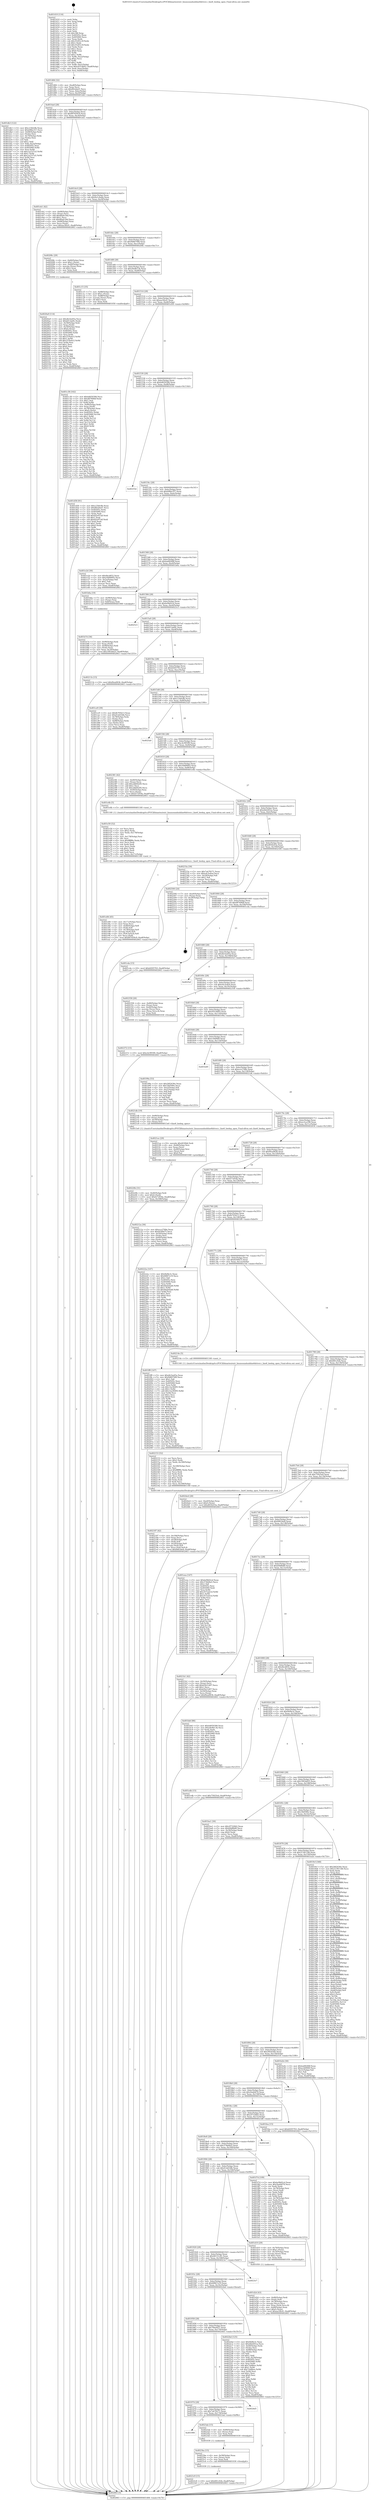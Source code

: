 digraph "0x401410" {
  label = "0x401410 (/mnt/c/Users/mathe/Desktop/tcc/POCII/binaries/extr_linuxsoundusbline6driver.c_line6_hwdep_open_Final-ollvm.out::main(0))"
  labelloc = "t"
  node[shape=record]

  Entry [label="",width=0.3,height=0.3,shape=circle,fillcolor=black,style=filled]
  "0x401484" [label="{
     0x401484 [32]\l
     | [instrs]\l
     &nbsp;&nbsp;0x401484 \<+6\>: mov -0xa8(%rbp),%eax\l
     &nbsp;&nbsp;0x40148a \<+2\>: mov %eax,%ecx\l
     &nbsp;&nbsp;0x40148c \<+6\>: sub $0x80cb4ef1,%ecx\l
     &nbsp;&nbsp;0x401492 \<+6\>: mov %eax,-0xbc(%rbp)\l
     &nbsp;&nbsp;0x401498 \<+6\>: mov %ecx,-0xc0(%rbp)\l
     &nbsp;&nbsp;0x40149e \<+6\>: je 0000000000401db3 \<main+0x9a3\>\l
  }"]
  "0x401db3" [label="{
     0x401db3 [122]\l
     | [instrs]\l
     &nbsp;&nbsp;0x401db3 \<+5\>: mov $0xc23bfc8b,%eax\l
     &nbsp;&nbsp;0x401db8 \<+5\>: mov $0xb9fbe357,%ecx\l
     &nbsp;&nbsp;0x401dbd \<+4\>: mov -0x68(%rbp),%rdx\l
     &nbsp;&nbsp;0x401dc1 \<+2\>: mov (%rdx),%esi\l
     &nbsp;&nbsp;0x401dc3 \<+4\>: mov -0x70(%rbp),%rdx\l
     &nbsp;&nbsp;0x401dc7 \<+2\>: cmp (%rdx),%esi\l
     &nbsp;&nbsp;0x401dc9 \<+4\>: setl %dil\l
     &nbsp;&nbsp;0x401dcd \<+4\>: and $0x1,%dil\l
     &nbsp;&nbsp;0x401dd1 \<+4\>: mov %dil,-0x2a(%rbp)\l
     &nbsp;&nbsp;0x401dd5 \<+7\>: mov 0x40505c,%esi\l
     &nbsp;&nbsp;0x401ddc \<+8\>: mov 0x405060,%r8d\l
     &nbsp;&nbsp;0x401de4 \<+3\>: mov %esi,%r9d\l
     &nbsp;&nbsp;0x401de7 \<+7\>: sub $0x1a2337a5,%r9d\l
     &nbsp;&nbsp;0x401dee \<+4\>: sub $0x1,%r9d\l
     &nbsp;&nbsp;0x401df2 \<+7\>: add $0x1a2337a5,%r9d\l
     &nbsp;&nbsp;0x401df9 \<+4\>: imul %r9d,%esi\l
     &nbsp;&nbsp;0x401dfd \<+3\>: and $0x1,%esi\l
     &nbsp;&nbsp;0x401e00 \<+3\>: cmp $0x0,%esi\l
     &nbsp;&nbsp;0x401e03 \<+4\>: sete %dil\l
     &nbsp;&nbsp;0x401e07 \<+4\>: cmp $0xa,%r8d\l
     &nbsp;&nbsp;0x401e0b \<+4\>: setl %r10b\l
     &nbsp;&nbsp;0x401e0f \<+3\>: mov %dil,%r11b\l
     &nbsp;&nbsp;0x401e12 \<+3\>: and %r10b,%r11b\l
     &nbsp;&nbsp;0x401e15 \<+3\>: xor %r10b,%dil\l
     &nbsp;&nbsp;0x401e18 \<+3\>: or %dil,%r11b\l
     &nbsp;&nbsp;0x401e1b \<+4\>: test $0x1,%r11b\l
     &nbsp;&nbsp;0x401e1f \<+3\>: cmovne %ecx,%eax\l
     &nbsp;&nbsp;0x401e22 \<+6\>: mov %eax,-0xa8(%rbp)\l
     &nbsp;&nbsp;0x401e28 \<+5\>: jmp 0000000000402663 \<main+0x1253\>\l
  }"]
  "0x4014a4" [label="{
     0x4014a4 [28]\l
     | [instrs]\l
     &nbsp;&nbsp;0x4014a4 \<+5\>: jmp 00000000004014a9 \<main+0x99\>\l
     &nbsp;&nbsp;0x4014a9 \<+6\>: mov -0xbc(%rbp),%eax\l
     &nbsp;&nbsp;0x4014af \<+5\>: sub $0x897650c9,%eax\l
     &nbsp;&nbsp;0x4014b4 \<+6\>: mov %eax,-0xc4(%rbp)\l
     &nbsp;&nbsp;0x4014ba \<+6\>: je 0000000000401eb1 \<main+0xaa1\>\l
  }"]
  Exit [label="",width=0.3,height=0.3,shape=circle,fillcolor=black,style=filled,peripheries=2]
  "0x401eb1" [label="{
     0x401eb1 [42]\l
     | [instrs]\l
     &nbsp;&nbsp;0x401eb1 \<+4\>: mov -0x68(%rbp),%rax\l
     &nbsp;&nbsp;0x401eb5 \<+2\>: mov (%rax),%ecx\l
     &nbsp;&nbsp;0x401eb7 \<+6\>: add $0x80afc54d,%ecx\l
     &nbsp;&nbsp;0x401ebd \<+3\>: add $0x1,%ecx\l
     &nbsp;&nbsp;0x401ec0 \<+6\>: sub $0x80afc54d,%ecx\l
     &nbsp;&nbsp;0x401ec6 \<+4\>: mov -0x68(%rbp),%rax\l
     &nbsp;&nbsp;0x401eca \<+2\>: mov %ecx,(%rax)\l
     &nbsp;&nbsp;0x401ecc \<+10\>: movl $0xaa1ffcd1,-0xa8(%rbp)\l
     &nbsp;&nbsp;0x401ed6 \<+5\>: jmp 0000000000402663 \<main+0x1253\>\l
  }"]
  "0x4014c0" [label="{
     0x4014c0 [28]\l
     | [instrs]\l
     &nbsp;&nbsp;0x4014c0 \<+5\>: jmp 00000000004014c5 \<main+0xb5\>\l
     &nbsp;&nbsp;0x4014c5 \<+6\>: mov -0xbc(%rbp),%eax\l
     &nbsp;&nbsp;0x4014cb \<+5\>: sub $0x9a1c6ada,%eax\l
     &nbsp;&nbsp;0x4014d0 \<+6\>: mov %eax,-0xc8(%rbp)\l
     &nbsp;&nbsp;0x4014d6 \<+6\>: je 000000000040243d \<main+0x102d\>\l
  }"]
  "0x4023c9" [label="{
     0x4023c9 [15]\l
     | [instrs]\l
     &nbsp;&nbsp;0x4023c9 \<+10\>: movl $0x681c02b,-0xa8(%rbp)\l
     &nbsp;&nbsp;0x4023d3 \<+5\>: jmp 0000000000402663 \<main+0x1253\>\l
  }"]
  "0x40243d" [label="{
     0x40243d\l
  }", style=dashed]
  "0x4014dc" [label="{
     0x4014dc [28]\l
     | [instrs]\l
     &nbsp;&nbsp;0x4014dc \<+5\>: jmp 00000000004014e1 \<main+0xd1\>\l
     &nbsp;&nbsp;0x4014e1 \<+6\>: mov -0xbc(%rbp),%eax\l
     &nbsp;&nbsp;0x4014e7 \<+5\>: sub $0x9d6076f0,%eax\l
     &nbsp;&nbsp;0x4014ec \<+6\>: mov %eax,-0xcc(%rbp)\l
     &nbsp;&nbsp;0x4014f2 \<+6\>: je 000000000040208c \<main+0xc7c\>\l
  }"]
  "0x4023ba" [label="{
     0x4023ba [15]\l
     | [instrs]\l
     &nbsp;&nbsp;0x4023ba \<+4\>: mov -0x58(%rbp),%rax\l
     &nbsp;&nbsp;0x4023be \<+3\>: mov (%rax),%rax\l
     &nbsp;&nbsp;0x4023c1 \<+3\>: mov %rax,%rdi\l
     &nbsp;&nbsp;0x4023c4 \<+5\>: call 0000000000401030 \<free@plt\>\l
     | [calls]\l
     &nbsp;&nbsp;0x401030 \{1\} (unknown)\l
  }"]
  "0x40208c" [label="{
     0x40208c [29]\l
     | [instrs]\l
     &nbsp;&nbsp;0x40208c \<+4\>: mov -0x60(%rbp),%rax\l
     &nbsp;&nbsp;0x402090 \<+6\>: movl $0x1,(%rax)\l
     &nbsp;&nbsp;0x402096 \<+4\>: mov -0x60(%rbp),%rax\l
     &nbsp;&nbsp;0x40209a \<+3\>: movslq (%rax),%rax\l
     &nbsp;&nbsp;0x40209d \<+4\>: shl $0x2,%rax\l
     &nbsp;&nbsp;0x4020a1 \<+3\>: mov %rax,%rdi\l
     &nbsp;&nbsp;0x4020a4 \<+5\>: call 0000000000401050 \<malloc@plt\>\l
     | [calls]\l
     &nbsp;&nbsp;0x401050 \{1\} (unknown)\l
  }"]
  "0x4014f8" [label="{
     0x4014f8 [28]\l
     | [instrs]\l
     &nbsp;&nbsp;0x4014f8 \<+5\>: jmp 00000000004014fd \<main+0xed\>\l
     &nbsp;&nbsp;0x4014fd \<+6\>: mov -0xbc(%rbp),%eax\l
     &nbsp;&nbsp;0x401503 \<+5\>: sub $0xa9e8b13b,%eax\l
     &nbsp;&nbsp;0x401508 \<+6\>: mov %eax,-0xd0(%rbp)\l
     &nbsp;&nbsp;0x40150e \<+6\>: je 0000000000401c15 \<main+0x805\>\l
  }"]
  "0x401990" [label="{
     0x401990\l
  }", style=dashed]
  "0x401c15" [label="{
     0x401c15 [35]\l
     | [instrs]\l
     &nbsp;&nbsp;0x401c15 \<+7\>: mov -0x88(%rbp),%rax\l
     &nbsp;&nbsp;0x401c1c \<+6\>: movl $0x1,(%rax)\l
     &nbsp;&nbsp;0x401c22 \<+7\>: mov -0x88(%rbp),%rax\l
     &nbsp;&nbsp;0x401c29 \<+3\>: movslq (%rax),%rax\l
     &nbsp;&nbsp;0x401c2c \<+4\>: shl $0x3,%rax\l
     &nbsp;&nbsp;0x401c30 \<+3\>: mov %rax,%rdi\l
     &nbsp;&nbsp;0x401c33 \<+5\>: call 0000000000401050 \<malloc@plt\>\l
     | [calls]\l
     &nbsp;&nbsp;0x401050 \{1\} (unknown)\l
  }"]
  "0x401514" [label="{
     0x401514 [28]\l
     | [instrs]\l
     &nbsp;&nbsp;0x401514 \<+5\>: jmp 0000000000401519 \<main+0x109\>\l
     &nbsp;&nbsp;0x401519 \<+6\>: mov -0xbc(%rbp),%eax\l
     &nbsp;&nbsp;0x40151f \<+5\>: sub $0xaa1ffcd1,%eax\l
     &nbsp;&nbsp;0x401524 \<+6\>: mov %eax,-0xd4(%rbp)\l
     &nbsp;&nbsp;0x40152a \<+6\>: je 0000000000401d58 \<main+0x948\>\l
  }"]
  "0x4023ab" [label="{
     0x4023ab [15]\l
     | [instrs]\l
     &nbsp;&nbsp;0x4023ab \<+4\>: mov -0x80(%rbp),%rax\l
     &nbsp;&nbsp;0x4023af \<+3\>: mov (%rax),%rax\l
     &nbsp;&nbsp;0x4023b2 \<+3\>: mov %rax,%rdi\l
     &nbsp;&nbsp;0x4023b5 \<+5\>: call 0000000000401030 \<free@plt\>\l
     | [calls]\l
     &nbsp;&nbsp;0x401030 \{1\} (unknown)\l
  }"]
  "0x401d58" [label="{
     0x401d58 [91]\l
     | [instrs]\l
     &nbsp;&nbsp;0x401d58 \<+5\>: mov $0xc23bfc8b,%eax\l
     &nbsp;&nbsp;0x401d5d \<+5\>: mov $0x80cb4ef1,%ecx\l
     &nbsp;&nbsp;0x401d62 \<+7\>: mov 0x40505c,%edx\l
     &nbsp;&nbsp;0x401d69 \<+7\>: mov 0x405060,%esi\l
     &nbsp;&nbsp;0x401d70 \<+2\>: mov %edx,%edi\l
     &nbsp;&nbsp;0x401d72 \<+6\>: add $0xfd3e97a8,%edi\l
     &nbsp;&nbsp;0x401d78 \<+3\>: sub $0x1,%edi\l
     &nbsp;&nbsp;0x401d7b \<+6\>: sub $0xfd3e97a8,%edi\l
     &nbsp;&nbsp;0x401d81 \<+3\>: imul %edi,%edx\l
     &nbsp;&nbsp;0x401d84 \<+3\>: and $0x1,%edx\l
     &nbsp;&nbsp;0x401d87 \<+3\>: cmp $0x0,%edx\l
     &nbsp;&nbsp;0x401d8a \<+4\>: sete %r8b\l
     &nbsp;&nbsp;0x401d8e \<+3\>: cmp $0xa,%esi\l
     &nbsp;&nbsp;0x401d91 \<+4\>: setl %r9b\l
     &nbsp;&nbsp;0x401d95 \<+3\>: mov %r8b,%r10b\l
     &nbsp;&nbsp;0x401d98 \<+3\>: and %r9b,%r10b\l
     &nbsp;&nbsp;0x401d9b \<+3\>: xor %r9b,%r8b\l
     &nbsp;&nbsp;0x401d9e \<+3\>: or %r8b,%r10b\l
     &nbsp;&nbsp;0x401da1 \<+4\>: test $0x1,%r10b\l
     &nbsp;&nbsp;0x401da5 \<+3\>: cmovne %ecx,%eax\l
     &nbsp;&nbsp;0x401da8 \<+6\>: mov %eax,-0xa8(%rbp)\l
     &nbsp;&nbsp;0x401dae \<+5\>: jmp 0000000000402663 \<main+0x1253\>\l
  }"]
  "0x401530" [label="{
     0x401530 [28]\l
     | [instrs]\l
     &nbsp;&nbsp;0x401530 \<+5\>: jmp 0000000000401535 \<main+0x125\>\l
     &nbsp;&nbsp;0x401535 \<+6\>: mov -0xbc(%rbp),%eax\l
     &nbsp;&nbsp;0x40153b \<+5\>: sub $0xb4650306,%eax\l
     &nbsp;&nbsp;0x401540 \<+6\>: mov %eax,-0xd8(%rbp)\l
     &nbsp;&nbsp;0x401546 \<+6\>: je 000000000040255d \<main+0x114d\>\l
  }"]
  "0x401974" [label="{
     0x401974 [28]\l
     | [instrs]\l
     &nbsp;&nbsp;0x401974 \<+5\>: jmp 0000000000401979 \<main+0x569\>\l
     &nbsp;&nbsp;0x401979 \<+6\>: mov -0xbc(%rbp),%eax\l
     &nbsp;&nbsp;0x40197f \<+5\>: sub $0x7ab78271,%eax\l
     &nbsp;&nbsp;0x401984 \<+6\>: mov %eax,-0x174(%rbp)\l
     &nbsp;&nbsp;0x40198a \<+6\>: je 00000000004023ab \<main+0xf9b\>\l
  }"]
  "0x40255d" [label="{
     0x40255d\l
  }", style=dashed]
  "0x40154c" [label="{
     0x40154c [28]\l
     | [instrs]\l
     &nbsp;&nbsp;0x40154c \<+5\>: jmp 0000000000401551 \<main+0x141\>\l
     &nbsp;&nbsp;0x401551 \<+6\>: mov -0xbc(%rbp),%eax\l
     &nbsp;&nbsp;0x401557 \<+5\>: sub $0xb9fbe357,%eax\l
     &nbsp;&nbsp;0x40155c \<+6\>: mov %eax,-0xdc(%rbp)\l
     &nbsp;&nbsp;0x401562 \<+6\>: je 0000000000401e2d \<main+0xa1d\>\l
  }"]
  "0x4024d5" [label="{
     0x4024d5\l
  }", style=dashed]
  "0x401e2d" [label="{
     0x401e2d [30]\l
     | [instrs]\l
     &nbsp;&nbsp;0x401e2d \<+5\>: mov $0xdbcd652,%eax\l
     &nbsp;&nbsp;0x401e32 \<+5\>: mov $0xc6489093,%ecx\l
     &nbsp;&nbsp;0x401e37 \<+3\>: mov -0x2a(%rbp),%dl\l
     &nbsp;&nbsp;0x401e3a \<+3\>: test $0x1,%dl\l
     &nbsp;&nbsp;0x401e3d \<+3\>: cmovne %ecx,%eax\l
     &nbsp;&nbsp;0x401e40 \<+6\>: mov %eax,-0xa8(%rbp)\l
     &nbsp;&nbsp;0x401e46 \<+5\>: jmp 0000000000402663 \<main+0x1253\>\l
  }"]
  "0x401568" [label="{
     0x401568 [28]\l
     | [instrs]\l
     &nbsp;&nbsp;0x401568 \<+5\>: jmp 000000000040156d \<main+0x15d\>\l
     &nbsp;&nbsp;0x40156d \<+6\>: mov -0xbc(%rbp),%eax\l
     &nbsp;&nbsp;0x401573 \<+5\>: sub $0xba68268f,%eax\l
     &nbsp;&nbsp;0x401578 \<+6\>: mov %eax,-0xe0(%rbp)\l
     &nbsp;&nbsp;0x40157e \<+6\>: je 0000000000401b6a \<main+0x75a\>\l
  }"]
  "0x402372" [label="{
     0x402372 [15]\l
     | [instrs]\l
     &nbsp;&nbsp;0x402372 \<+10\>: movl $0xc4c99599,-0xa8(%rbp)\l
     &nbsp;&nbsp;0x40237c \<+5\>: jmp 0000000000402663 \<main+0x1253\>\l
  }"]
  "0x401b6a" [label="{
     0x401b6a [19]\l
     | [instrs]\l
     &nbsp;&nbsp;0x401b6a \<+7\>: mov -0x98(%rbp),%rax\l
     &nbsp;&nbsp;0x401b71 \<+3\>: mov (%rax),%rax\l
     &nbsp;&nbsp;0x401b74 \<+4\>: mov 0x8(%rax),%rdi\l
     &nbsp;&nbsp;0x401b78 \<+5\>: call 0000000000401060 \<atoi@plt\>\l
     | [calls]\l
     &nbsp;&nbsp;0x401060 \{1\} (unknown)\l
  }"]
  "0x401584" [label="{
     0x401584 [28]\l
     | [instrs]\l
     &nbsp;&nbsp;0x401584 \<+5\>: jmp 0000000000401589 \<main+0x179\>\l
     &nbsp;&nbsp;0x401589 \<+6\>: mov -0xbc(%rbp),%eax\l
     &nbsp;&nbsp;0x40158f \<+5\>: sub $0xbe9b62cd,%eax\l
     &nbsp;&nbsp;0x401594 \<+6\>: mov %eax,-0xe4(%rbp)\l
     &nbsp;&nbsp;0x40159a \<+6\>: je 00000000004025c5 \<main+0x11b5\>\l
  }"]
  "0x401958" [label="{
     0x401958 [28]\l
     | [instrs]\l
     &nbsp;&nbsp;0x401958 \<+5\>: jmp 000000000040195d \<main+0x54d\>\l
     &nbsp;&nbsp;0x40195d \<+6\>: mov -0xbc(%rbp),%eax\l
     &nbsp;&nbsp;0x401963 \<+5\>: sub $0x70be0f37,%eax\l
     &nbsp;&nbsp;0x401968 \<+6\>: mov %eax,-0x170(%rbp)\l
     &nbsp;&nbsp;0x40196e \<+6\>: je 00000000004024d5 \<main+0x10c5\>\l
  }"]
  "0x4025c5" [label="{
     0x4025c5\l
  }", style=dashed]
  "0x4015a0" [label="{
     0x4015a0 [28]\l
     | [instrs]\l
     &nbsp;&nbsp;0x4015a0 \<+5\>: jmp 00000000004015a5 \<main+0x195\>\l
     &nbsp;&nbsp;0x4015a5 \<+6\>: mov -0xbc(%rbp),%eax\l
     &nbsp;&nbsp;0x4015ab \<+5\>: sub $0xbf13ab9c,%eax\l
     &nbsp;&nbsp;0x4015b0 \<+6\>: mov %eax,-0xe8(%rbp)\l
     &nbsp;&nbsp;0x4015b6 \<+6\>: je 000000000040211b \<main+0xd0b\>\l
  }"]
  "0x4022bd" [label="{
     0x4022bd [125]\l
     | [instrs]\l
     &nbsp;&nbsp;0x4022bd \<+5\>: mov $0xf4d9e3c,%eax\l
     &nbsp;&nbsp;0x4022c2 \<+5\>: mov $0xd4d283ca,%ecx\l
     &nbsp;&nbsp;0x4022c7 \<+4\>: mov -0x40(%rbp),%rdx\l
     &nbsp;&nbsp;0x4022cb \<+2\>: mov (%rdx),%esi\l
     &nbsp;&nbsp;0x4022cd \<+7\>: mov -0x88(%rbp),%rdx\l
     &nbsp;&nbsp;0x4022d4 \<+2\>: cmp (%rdx),%esi\l
     &nbsp;&nbsp;0x4022d6 \<+4\>: setl %dil\l
     &nbsp;&nbsp;0x4022da \<+4\>: and $0x1,%dil\l
     &nbsp;&nbsp;0x4022de \<+4\>: mov %dil,-0x29(%rbp)\l
     &nbsp;&nbsp;0x4022e2 \<+7\>: mov 0x40505c,%esi\l
     &nbsp;&nbsp;0x4022e9 \<+8\>: mov 0x405060,%r8d\l
     &nbsp;&nbsp;0x4022f1 \<+3\>: mov %esi,%r9d\l
     &nbsp;&nbsp;0x4022f4 \<+7\>: add $0x7eb86ee,%r9d\l
     &nbsp;&nbsp;0x4022fb \<+4\>: sub $0x1,%r9d\l
     &nbsp;&nbsp;0x4022ff \<+7\>: sub $0x7eb86ee,%r9d\l
     &nbsp;&nbsp;0x402306 \<+4\>: imul %r9d,%esi\l
     &nbsp;&nbsp;0x40230a \<+3\>: and $0x1,%esi\l
     &nbsp;&nbsp;0x40230d \<+3\>: cmp $0x0,%esi\l
     &nbsp;&nbsp;0x402310 \<+4\>: sete %dil\l
     &nbsp;&nbsp;0x402314 \<+4\>: cmp $0xa,%r8d\l
     &nbsp;&nbsp;0x402318 \<+4\>: setl %r10b\l
     &nbsp;&nbsp;0x40231c \<+3\>: mov %dil,%r11b\l
     &nbsp;&nbsp;0x40231f \<+3\>: and %r10b,%r11b\l
     &nbsp;&nbsp;0x402322 \<+3\>: xor %r10b,%dil\l
     &nbsp;&nbsp;0x402325 \<+3\>: or %dil,%r11b\l
     &nbsp;&nbsp;0x402328 \<+4\>: test $0x1,%r11b\l
     &nbsp;&nbsp;0x40232c \<+3\>: cmovne %ecx,%eax\l
     &nbsp;&nbsp;0x40232f \<+6\>: mov %eax,-0xa8(%rbp)\l
     &nbsp;&nbsp;0x402335 \<+5\>: jmp 0000000000402663 \<main+0x1253\>\l
  }"]
  "0x40211b" [label="{
     0x40211b [15]\l
     | [instrs]\l
     &nbsp;&nbsp;0x40211b \<+10\>: movl $0xf0ea0836,-0xa8(%rbp)\l
     &nbsp;&nbsp;0x402125 \<+5\>: jmp 0000000000402663 \<main+0x1253\>\l
  }"]
  "0x4015bc" [label="{
     0x4015bc [28]\l
     | [instrs]\l
     &nbsp;&nbsp;0x4015bc \<+5\>: jmp 00000000004015c1 \<main+0x1b1\>\l
     &nbsp;&nbsp;0x4015c1 \<+6\>: mov -0xbc(%rbp),%eax\l
     &nbsp;&nbsp;0x4015c7 \<+5\>: sub $0xbf205763,%eax\l
     &nbsp;&nbsp;0x4015cc \<+6\>: mov %eax,-0xec(%rbp)\l
     &nbsp;&nbsp;0x4015d2 \<+6\>: je 0000000000401ce9 \<main+0x8d9\>\l
  }"]
  "0x40193c" [label="{
     0x40193c [28]\l
     | [instrs]\l
     &nbsp;&nbsp;0x40193c \<+5\>: jmp 0000000000401941 \<main+0x531\>\l
     &nbsp;&nbsp;0x401941 \<+6\>: mov -0xbc(%rbp),%eax\l
     &nbsp;&nbsp;0x401947 \<+5\>: sub $0x6f667e19,%eax\l
     &nbsp;&nbsp;0x40194c \<+6\>: mov %eax,-0x16c(%rbp)\l
     &nbsp;&nbsp;0x401952 \<+6\>: je 00000000004022bd \<main+0xead\>\l
  }"]
  "0x401ce9" [label="{
     0x401ce9 [39]\l
     | [instrs]\l
     &nbsp;&nbsp;0x401ce9 \<+5\>: mov $0xfb705b13,%eax\l
     &nbsp;&nbsp;0x401cee \<+5\>: mov $0x41dd1fdb,%ecx\l
     &nbsp;&nbsp;0x401cf3 \<+4\>: mov -0x78(%rbp),%rdx\l
     &nbsp;&nbsp;0x401cf7 \<+2\>: mov (%rdx),%esi\l
     &nbsp;&nbsp;0x401cf9 \<+7\>: mov -0x88(%rbp),%rdx\l
     &nbsp;&nbsp;0x401d00 \<+2\>: cmp (%rdx),%esi\l
     &nbsp;&nbsp;0x401d02 \<+3\>: cmovl %ecx,%eax\l
     &nbsp;&nbsp;0x401d05 \<+6\>: mov %eax,-0xa8(%rbp)\l
     &nbsp;&nbsp;0x401d0b \<+5\>: jmp 0000000000402663 \<main+0x1253\>\l
  }"]
  "0x4015d8" [label="{
     0x4015d8 [28]\l
     | [instrs]\l
     &nbsp;&nbsp;0x4015d8 \<+5\>: jmp 00000000004015dd \<main+0x1cd\>\l
     &nbsp;&nbsp;0x4015dd \<+6\>: mov -0xbc(%rbp),%eax\l
     &nbsp;&nbsp;0x4015e3 \<+5\>: sub $0xc23bfc8b,%eax\l
     &nbsp;&nbsp;0x4015e8 \<+6\>: mov %eax,-0xf0(%rbp)\l
     &nbsp;&nbsp;0x4015ee \<+6\>: je 00000000004025a0 \<main+0x1190\>\l
  }"]
  "0x4023e7" [label="{
     0x4023e7\l
  }", style=dashed]
  "0x4025a0" [label="{
     0x4025a0\l
  }", style=dashed]
  "0x4015f4" [label="{
     0x4015f4 [28]\l
     | [instrs]\l
     &nbsp;&nbsp;0x4015f4 \<+5\>: jmp 00000000004015f9 \<main+0x1e9\>\l
     &nbsp;&nbsp;0x4015f9 \<+6\>: mov -0xbc(%rbp),%eax\l
     &nbsp;&nbsp;0x4015ff \<+5\>: sub $0xc4c99599,%eax\l
     &nbsp;&nbsp;0x401604 \<+6\>: mov %eax,-0xf4(%rbp)\l
     &nbsp;&nbsp;0x40160a \<+6\>: je 0000000000402381 \<main+0xf71\>\l
  }"]
  "0x40220b" [label="{
     0x40220b [31]\l
     | [instrs]\l
     &nbsp;&nbsp;0x40220b \<+4\>: mov -0x40(%rbp),%rdi\l
     &nbsp;&nbsp;0x40220f \<+6\>: movl $0x0,(%rdi)\l
     &nbsp;&nbsp;0x402215 \<+10\>: movl $0xf27293fa,-0xa8(%rbp)\l
     &nbsp;&nbsp;0x40221f \<+6\>: mov %eax,-0x188(%rbp)\l
     &nbsp;&nbsp;0x402225 \<+5\>: jmp 0000000000402663 \<main+0x1253\>\l
  }"]
  "0x402381" [label="{
     0x402381 [42]\l
     | [instrs]\l
     &nbsp;&nbsp;0x402381 \<+4\>: mov -0x40(%rbp),%rax\l
     &nbsp;&nbsp;0x402385 \<+2\>: mov (%rax),%ecx\l
     &nbsp;&nbsp;0x402387 \<+6\>: add $0x2db64e85,%ecx\l
     &nbsp;&nbsp;0x40238d \<+3\>: add $0x1,%ecx\l
     &nbsp;&nbsp;0x402390 \<+6\>: sub $0x2db64e85,%ecx\l
     &nbsp;&nbsp;0x402396 \<+4\>: mov -0x40(%rbp),%rax\l
     &nbsp;&nbsp;0x40239a \<+2\>: mov %ecx,(%rax)\l
     &nbsp;&nbsp;0x40239c \<+10\>: movl $0xf27293fa,-0xa8(%rbp)\l
     &nbsp;&nbsp;0x4023a6 \<+5\>: jmp 0000000000402663 \<main+0x1253\>\l
  }"]
  "0x401610" [label="{
     0x401610 [28]\l
     | [instrs]\l
     &nbsp;&nbsp;0x401610 \<+5\>: jmp 0000000000401615 \<main+0x205\>\l
     &nbsp;&nbsp;0x401615 \<+6\>: mov -0xbc(%rbp),%eax\l
     &nbsp;&nbsp;0x40161b \<+5\>: sub $0xc6489093,%eax\l
     &nbsp;&nbsp;0x401620 \<+6\>: mov %eax,-0xf8(%rbp)\l
     &nbsp;&nbsp;0x401626 \<+6\>: je 0000000000401e4b \<main+0xa3b\>\l
  }"]
  "0x4021ee" [label="{
     0x4021ee [29]\l
     | [instrs]\l
     &nbsp;&nbsp;0x4021ee \<+10\>: movabs $0x4030b6,%rdi\l
     &nbsp;&nbsp;0x4021f8 \<+4\>: mov -0x48(%rbp),%rsi\l
     &nbsp;&nbsp;0x4021fc \<+2\>: mov %eax,(%rsi)\l
     &nbsp;&nbsp;0x4021fe \<+4\>: mov -0x48(%rbp),%rsi\l
     &nbsp;&nbsp;0x402202 \<+2\>: mov (%rsi),%esi\l
     &nbsp;&nbsp;0x402204 \<+2\>: mov $0x0,%al\l
     &nbsp;&nbsp;0x402206 \<+5\>: call 0000000000401040 \<printf@plt\>\l
     | [calls]\l
     &nbsp;&nbsp;0x401040 \{1\} (unknown)\l
  }"]
  "0x401e4b" [label="{
     0x401e4b [5]\l
     | [instrs]\l
     &nbsp;&nbsp;0x401e4b \<+5\>: call 0000000000401160 \<next_i\>\l
     | [calls]\l
     &nbsp;&nbsp;0x401160 \{1\} (/mnt/c/Users/mathe/Desktop/tcc/POCII/binaries/extr_linuxsoundusbline6driver.c_line6_hwdep_open_Final-ollvm.out::next_i)\l
  }"]
  "0x40162c" [label="{
     0x40162c [28]\l
     | [instrs]\l
     &nbsp;&nbsp;0x40162c \<+5\>: jmp 0000000000401631 \<main+0x221\>\l
     &nbsp;&nbsp;0x401631 \<+6\>: mov -0xbc(%rbp),%eax\l
     &nbsp;&nbsp;0x401637 \<+5\>: sub $0xd4d283ca,%eax\l
     &nbsp;&nbsp;0x40163c \<+6\>: mov %eax,-0xfc(%rbp)\l
     &nbsp;&nbsp;0x401642 \<+6\>: je 000000000040233a \<main+0xf2a\>\l
  }"]
  "0x402187" [label="{
     0x402187 [42]\l
     | [instrs]\l
     &nbsp;&nbsp;0x402187 \<+6\>: mov -0x184(%rbp),%ecx\l
     &nbsp;&nbsp;0x40218d \<+3\>: imul %eax,%ecx\l
     &nbsp;&nbsp;0x402190 \<+4\>: mov -0x58(%rbp),%r8\l
     &nbsp;&nbsp;0x402194 \<+3\>: mov (%r8),%r8\l
     &nbsp;&nbsp;0x402197 \<+4\>: mov -0x50(%rbp),%r9\l
     &nbsp;&nbsp;0x40219b \<+3\>: movslq (%r9),%r9\l
     &nbsp;&nbsp;0x40219e \<+4\>: mov %ecx,(%r8,%r9,4)\l
     &nbsp;&nbsp;0x4021a2 \<+10\>: movl $0x8463de8,-0xa8(%rbp)\l
     &nbsp;&nbsp;0x4021ac \<+5\>: jmp 0000000000402663 \<main+0x1253\>\l
  }"]
  "0x40233a" [label="{
     0x40233a [30]\l
     | [instrs]\l
     &nbsp;&nbsp;0x40233a \<+5\>: mov $0x7ab78271,%eax\l
     &nbsp;&nbsp;0x40233f \<+5\>: mov $0xe4c5e4ed,%ecx\l
     &nbsp;&nbsp;0x402344 \<+3\>: mov -0x29(%rbp),%dl\l
     &nbsp;&nbsp;0x402347 \<+3\>: test $0x1,%dl\l
     &nbsp;&nbsp;0x40234a \<+3\>: cmovne %ecx,%eax\l
     &nbsp;&nbsp;0x40234d \<+6\>: mov %eax,-0xa8(%rbp)\l
     &nbsp;&nbsp;0x402353 \<+5\>: jmp 0000000000402663 \<main+0x1253\>\l
  }"]
  "0x401648" [label="{
     0x401648 [28]\l
     | [instrs]\l
     &nbsp;&nbsp;0x401648 \<+5\>: jmp 000000000040164d \<main+0x23d\>\l
     &nbsp;&nbsp;0x40164d \<+6\>: mov -0xbc(%rbp),%eax\l
     &nbsp;&nbsp;0x401653 \<+5\>: sub $0xd650e03a,%eax\l
     &nbsp;&nbsp;0x401658 \<+6\>: mov %eax,-0x100(%rbp)\l
     &nbsp;&nbsp;0x40165e \<+6\>: je 0000000000402500 \<main+0x10f0\>\l
  }"]
  "0x402153" [label="{
     0x402153 [52]\l
     | [instrs]\l
     &nbsp;&nbsp;0x402153 \<+2\>: xor %ecx,%ecx\l
     &nbsp;&nbsp;0x402155 \<+5\>: mov $0x2,%edx\l
     &nbsp;&nbsp;0x40215a \<+6\>: mov %edx,-0x180(%rbp)\l
     &nbsp;&nbsp;0x402160 \<+1\>: cltd\l
     &nbsp;&nbsp;0x402161 \<+6\>: mov -0x180(%rbp),%esi\l
     &nbsp;&nbsp;0x402167 \<+2\>: idiv %esi\l
     &nbsp;&nbsp;0x402169 \<+6\>: imul $0xfffffffe,%edx,%edx\l
     &nbsp;&nbsp;0x40216f \<+2\>: mov %ecx,%edi\l
     &nbsp;&nbsp;0x402171 \<+2\>: sub %edx,%edi\l
     &nbsp;&nbsp;0x402173 \<+2\>: mov %ecx,%edx\l
     &nbsp;&nbsp;0x402175 \<+3\>: sub $0x1,%edx\l
     &nbsp;&nbsp;0x402178 \<+2\>: add %edx,%edi\l
     &nbsp;&nbsp;0x40217a \<+2\>: sub %edi,%ecx\l
     &nbsp;&nbsp;0x40217c \<+6\>: mov %ecx,-0x184(%rbp)\l
     &nbsp;&nbsp;0x402182 \<+5\>: call 0000000000401160 \<next_i\>\l
     | [calls]\l
     &nbsp;&nbsp;0x401160 \{1\} (/mnt/c/Users/mathe/Desktop/tcc/POCII/binaries/extr_linuxsoundusbline6driver.c_line6_hwdep_open_Final-ollvm.out::next_i)\l
  }"]
  "0x402500" [label="{
     0x402500 [24]\l
     | [instrs]\l
     &nbsp;&nbsp;0x402500 \<+7\>: mov -0xa0(%rbp),%rax\l
     &nbsp;&nbsp;0x402507 \<+2\>: mov (%rax),%eax\l
     &nbsp;&nbsp;0x402509 \<+4\>: lea -0x28(%rbp),%rsp\l
     &nbsp;&nbsp;0x40250d \<+1\>: pop %rbx\l
     &nbsp;&nbsp;0x40250e \<+2\>: pop %r12\l
     &nbsp;&nbsp;0x402510 \<+2\>: pop %r13\l
     &nbsp;&nbsp;0x402512 \<+2\>: pop %r14\l
     &nbsp;&nbsp;0x402514 \<+2\>: pop %r15\l
     &nbsp;&nbsp;0x402516 \<+1\>: pop %rbp\l
     &nbsp;&nbsp;0x402517 \<+1\>: ret\l
  }"]
  "0x401664" [label="{
     0x401664 [28]\l
     | [instrs]\l
     &nbsp;&nbsp;0x401664 \<+5\>: jmp 0000000000401669 \<main+0x259\>\l
     &nbsp;&nbsp;0x401669 \<+6\>: mov -0xbc(%rbp),%eax\l
     &nbsp;&nbsp;0x40166f \<+5\>: sub $0xd8769fdf,%eax\l
     &nbsp;&nbsp;0x401674 \<+6\>: mov %eax,-0x104(%rbp)\l
     &nbsp;&nbsp;0x40167a \<+6\>: je 0000000000401cda \<main+0x8ca\>\l
  }"]
  "0x4020a9" [label="{
     0x4020a9 [114]\l
     | [instrs]\l
     &nbsp;&nbsp;0x4020a9 \<+5\>: mov $0xdb1be65a,%ecx\l
     &nbsp;&nbsp;0x4020ae \<+5\>: mov $0xbf13ab9c,%edx\l
     &nbsp;&nbsp;0x4020b3 \<+4\>: mov -0x58(%rbp),%rdi\l
     &nbsp;&nbsp;0x4020b7 \<+3\>: mov %rax,(%rdi)\l
     &nbsp;&nbsp;0x4020ba \<+4\>: mov -0x50(%rbp),%rax\l
     &nbsp;&nbsp;0x4020be \<+6\>: movl $0x0,(%rax)\l
     &nbsp;&nbsp;0x4020c4 \<+7\>: mov 0x40505c,%esi\l
     &nbsp;&nbsp;0x4020cb \<+8\>: mov 0x405060,%r8d\l
     &nbsp;&nbsp;0x4020d3 \<+3\>: mov %esi,%r9d\l
     &nbsp;&nbsp;0x4020d6 \<+7\>: sub $0x1f76a0c5,%r9d\l
     &nbsp;&nbsp;0x4020dd \<+4\>: sub $0x1,%r9d\l
     &nbsp;&nbsp;0x4020e1 \<+7\>: add $0x1f76a0c5,%r9d\l
     &nbsp;&nbsp;0x4020e8 \<+4\>: imul %r9d,%esi\l
     &nbsp;&nbsp;0x4020ec \<+3\>: and $0x1,%esi\l
     &nbsp;&nbsp;0x4020ef \<+3\>: cmp $0x0,%esi\l
     &nbsp;&nbsp;0x4020f2 \<+4\>: sete %r10b\l
     &nbsp;&nbsp;0x4020f6 \<+4\>: cmp $0xa,%r8d\l
     &nbsp;&nbsp;0x4020fa \<+4\>: setl %r11b\l
     &nbsp;&nbsp;0x4020fe \<+3\>: mov %r10b,%bl\l
     &nbsp;&nbsp;0x402101 \<+3\>: and %r11b,%bl\l
     &nbsp;&nbsp;0x402104 \<+3\>: xor %r11b,%r10b\l
     &nbsp;&nbsp;0x402107 \<+3\>: or %r10b,%bl\l
     &nbsp;&nbsp;0x40210a \<+3\>: test $0x1,%bl\l
     &nbsp;&nbsp;0x40210d \<+3\>: cmovne %edx,%ecx\l
     &nbsp;&nbsp;0x402110 \<+6\>: mov %ecx,-0xa8(%rbp)\l
     &nbsp;&nbsp;0x402116 \<+5\>: jmp 0000000000402663 \<main+0x1253\>\l
  }"]
  "0x401cda" [label="{
     0x401cda [15]\l
     | [instrs]\l
     &nbsp;&nbsp;0x401cda \<+10\>: movl $0xbf205763,-0xa8(%rbp)\l
     &nbsp;&nbsp;0x401ce4 \<+5\>: jmp 0000000000402663 \<main+0x1253\>\l
  }"]
  "0x401680" [label="{
     0x401680 [28]\l
     | [instrs]\l
     &nbsp;&nbsp;0x401680 \<+5\>: jmp 0000000000401685 \<main+0x275\>\l
     &nbsp;&nbsp;0x401685 \<+6\>: mov -0xbc(%rbp),%eax\l
     &nbsp;&nbsp;0x40168b \<+5\>: sub $0xdb1be65a,%eax\l
     &nbsp;&nbsp;0x401690 \<+6\>: mov %eax,-0x108(%rbp)\l
     &nbsp;&nbsp;0x401696 \<+6\>: je 00000000004025ef \<main+0x11df\>\l
  }"]
  "0x401e84" [label="{
     0x401e84 [45]\l
     | [instrs]\l
     &nbsp;&nbsp;0x401e84 \<+6\>: mov -0x17c(%rbp),%ecx\l
     &nbsp;&nbsp;0x401e8a \<+3\>: imul %eax,%ecx\l
     &nbsp;&nbsp;0x401e8d \<+4\>: mov -0x80(%rbp),%r8\l
     &nbsp;&nbsp;0x401e91 \<+3\>: mov (%r8),%r8\l
     &nbsp;&nbsp;0x401e94 \<+4\>: mov -0x78(%rbp),%r9\l
     &nbsp;&nbsp;0x401e98 \<+3\>: movslq (%r9),%r9\l
     &nbsp;&nbsp;0x401e9b \<+4\>: mov (%r8,%r9,8),%r8\l
     &nbsp;&nbsp;0x401e9f \<+3\>: mov %ecx,(%r8)\l
     &nbsp;&nbsp;0x401ea2 \<+10\>: movl $0x897650c9,-0xa8(%rbp)\l
     &nbsp;&nbsp;0x401eac \<+5\>: jmp 0000000000402663 \<main+0x1253\>\l
  }"]
  "0x4025ef" [label="{
     0x4025ef\l
  }", style=dashed]
  "0x40169c" [label="{
     0x40169c [28]\l
     | [instrs]\l
     &nbsp;&nbsp;0x40169c \<+5\>: jmp 00000000004016a1 \<main+0x291\>\l
     &nbsp;&nbsp;0x4016a1 \<+6\>: mov -0xbc(%rbp),%eax\l
     &nbsp;&nbsp;0x4016a7 \<+5\>: sub $0xe4c5e4ed,%eax\l
     &nbsp;&nbsp;0x4016ac \<+6\>: mov %eax,-0x10c(%rbp)\l
     &nbsp;&nbsp;0x4016b2 \<+6\>: je 0000000000402358 \<main+0xf48\>\l
  }"]
  "0x401e50" [label="{
     0x401e50 [52]\l
     | [instrs]\l
     &nbsp;&nbsp;0x401e50 \<+2\>: xor %ecx,%ecx\l
     &nbsp;&nbsp;0x401e52 \<+5\>: mov $0x2,%edx\l
     &nbsp;&nbsp;0x401e57 \<+6\>: mov %edx,-0x178(%rbp)\l
     &nbsp;&nbsp;0x401e5d \<+1\>: cltd\l
     &nbsp;&nbsp;0x401e5e \<+6\>: mov -0x178(%rbp),%esi\l
     &nbsp;&nbsp;0x401e64 \<+2\>: idiv %esi\l
     &nbsp;&nbsp;0x401e66 \<+6\>: imul $0xfffffffe,%edx,%edx\l
     &nbsp;&nbsp;0x401e6c \<+2\>: mov %ecx,%edi\l
     &nbsp;&nbsp;0x401e6e \<+2\>: sub %edx,%edi\l
     &nbsp;&nbsp;0x401e70 \<+2\>: mov %ecx,%edx\l
     &nbsp;&nbsp;0x401e72 \<+3\>: sub $0x1,%edx\l
     &nbsp;&nbsp;0x401e75 \<+2\>: add %edx,%edi\l
     &nbsp;&nbsp;0x401e77 \<+2\>: sub %edi,%ecx\l
     &nbsp;&nbsp;0x401e79 \<+6\>: mov %ecx,-0x17c(%rbp)\l
     &nbsp;&nbsp;0x401e7f \<+5\>: call 0000000000401160 \<next_i\>\l
     | [calls]\l
     &nbsp;&nbsp;0x401160 \{1\} (/mnt/c/Users/mathe/Desktop/tcc/POCII/binaries/extr_linuxsoundusbline6driver.c_line6_hwdep_open_Final-ollvm.out::next_i)\l
  }"]
  "0x402358" [label="{
     0x402358 [26]\l
     | [instrs]\l
     &nbsp;&nbsp;0x402358 \<+4\>: mov -0x80(%rbp),%rax\l
     &nbsp;&nbsp;0x40235c \<+3\>: mov (%rax),%rax\l
     &nbsp;&nbsp;0x40235f \<+4\>: mov -0x40(%rbp),%rcx\l
     &nbsp;&nbsp;0x402363 \<+3\>: movslq (%rcx),%rcx\l
     &nbsp;&nbsp;0x402366 \<+4\>: mov (%rax,%rcx,8),%rax\l
     &nbsp;&nbsp;0x40236a \<+3\>: mov %rax,%rdi\l
     &nbsp;&nbsp;0x40236d \<+5\>: call 0000000000401030 \<free@plt\>\l
     | [calls]\l
     &nbsp;&nbsp;0x401030 \{1\} (unknown)\l
  }"]
  "0x4016b8" [label="{
     0x4016b8 [28]\l
     | [instrs]\l
     &nbsp;&nbsp;0x4016b8 \<+5\>: jmp 00000000004016bd \<main+0x2ad\>\l
     &nbsp;&nbsp;0x4016bd \<+6\>: mov -0xbc(%rbp),%eax\l
     &nbsp;&nbsp;0x4016c3 \<+5\>: sub $0xe9314693,%eax\l
     &nbsp;&nbsp;0x4016c8 \<+6\>: mov %eax,-0x110(%rbp)\l
     &nbsp;&nbsp;0x4016ce \<+6\>: je 000000000040199a \<main+0x58a\>\l
  }"]
  "0x401d2d" [label="{
     0x401d2d [43]\l
     | [instrs]\l
     &nbsp;&nbsp;0x401d2d \<+4\>: mov -0x80(%rbp),%rdi\l
     &nbsp;&nbsp;0x401d31 \<+3\>: mov (%rdi),%rdi\l
     &nbsp;&nbsp;0x401d34 \<+4\>: mov -0x78(%rbp),%rcx\l
     &nbsp;&nbsp;0x401d38 \<+3\>: movslq (%rcx),%rcx\l
     &nbsp;&nbsp;0x401d3b \<+4\>: mov %rax,(%rdi,%rcx,8)\l
     &nbsp;&nbsp;0x401d3f \<+4\>: mov -0x68(%rbp),%rax\l
     &nbsp;&nbsp;0x401d43 \<+6\>: movl $0x0,(%rax)\l
     &nbsp;&nbsp;0x401d49 \<+10\>: movl $0xaa1ffcd1,-0xa8(%rbp)\l
     &nbsp;&nbsp;0x401d53 \<+5\>: jmp 0000000000402663 \<main+0x1253\>\l
  }"]
  "0x40199a" [label="{
     0x40199a [53]\l
     | [instrs]\l
     &nbsp;&nbsp;0x40199a \<+5\>: mov $0x26f2436e,%eax\l
     &nbsp;&nbsp;0x40199f \<+5\>: mov $0x1fbf590e,%ecx\l
     &nbsp;&nbsp;0x4019a4 \<+6\>: mov -0xa2(%rbp),%dl\l
     &nbsp;&nbsp;0x4019aa \<+7\>: mov -0xa1(%rbp),%sil\l
     &nbsp;&nbsp;0x4019b1 \<+3\>: mov %dl,%dil\l
     &nbsp;&nbsp;0x4019b4 \<+3\>: and %sil,%dil\l
     &nbsp;&nbsp;0x4019b7 \<+3\>: xor %sil,%dl\l
     &nbsp;&nbsp;0x4019ba \<+3\>: or %dl,%dil\l
     &nbsp;&nbsp;0x4019bd \<+4\>: test $0x1,%dil\l
     &nbsp;&nbsp;0x4019c1 \<+3\>: cmovne %ecx,%eax\l
     &nbsp;&nbsp;0x4019c4 \<+6\>: mov %eax,-0xa8(%rbp)\l
     &nbsp;&nbsp;0x4019ca \<+5\>: jmp 0000000000402663 \<main+0x1253\>\l
  }"]
  "0x4016d4" [label="{
     0x4016d4 [28]\l
     | [instrs]\l
     &nbsp;&nbsp;0x4016d4 \<+5\>: jmp 00000000004016d9 \<main+0x2c9\>\l
     &nbsp;&nbsp;0x4016d9 \<+6\>: mov -0xbc(%rbp),%eax\l
     &nbsp;&nbsp;0x4016df \<+5\>: sub $0xec449f49,%eax\l
     &nbsp;&nbsp;0x4016e4 \<+6\>: mov %eax,-0x114(%rbp)\l
     &nbsp;&nbsp;0x4016ea \<+6\>: je 0000000000401b49 \<main+0x739\>\l
  }"]
  "0x402663" [label="{
     0x402663 [5]\l
     | [instrs]\l
     &nbsp;&nbsp;0x402663 \<+5\>: jmp 0000000000401484 \<main+0x74\>\l
  }"]
  "0x401410" [label="{
     0x401410 [116]\l
     | [instrs]\l
     &nbsp;&nbsp;0x401410 \<+1\>: push %rbp\l
     &nbsp;&nbsp;0x401411 \<+3\>: mov %rsp,%rbp\l
     &nbsp;&nbsp;0x401414 \<+2\>: push %r15\l
     &nbsp;&nbsp;0x401416 \<+2\>: push %r14\l
     &nbsp;&nbsp;0x401418 \<+2\>: push %r13\l
     &nbsp;&nbsp;0x40141a \<+2\>: push %r12\l
     &nbsp;&nbsp;0x40141c \<+1\>: push %rbx\l
     &nbsp;&nbsp;0x40141d \<+7\>: sub $0x188,%rsp\l
     &nbsp;&nbsp;0x401424 \<+7\>: mov 0x40505c,%eax\l
     &nbsp;&nbsp;0x40142b \<+7\>: mov 0x405060,%ecx\l
     &nbsp;&nbsp;0x401432 \<+2\>: mov %eax,%edx\l
     &nbsp;&nbsp;0x401434 \<+6\>: sub $0x35281e3f,%edx\l
     &nbsp;&nbsp;0x40143a \<+3\>: sub $0x1,%edx\l
     &nbsp;&nbsp;0x40143d \<+6\>: add $0x35281e3f,%edx\l
     &nbsp;&nbsp;0x401443 \<+3\>: imul %edx,%eax\l
     &nbsp;&nbsp;0x401446 \<+3\>: and $0x1,%eax\l
     &nbsp;&nbsp;0x401449 \<+3\>: cmp $0x0,%eax\l
     &nbsp;&nbsp;0x40144c \<+4\>: sete %r8b\l
     &nbsp;&nbsp;0x401450 \<+4\>: and $0x1,%r8b\l
     &nbsp;&nbsp;0x401454 \<+7\>: mov %r8b,-0xa2(%rbp)\l
     &nbsp;&nbsp;0x40145b \<+3\>: cmp $0xa,%ecx\l
     &nbsp;&nbsp;0x40145e \<+4\>: setl %r8b\l
     &nbsp;&nbsp;0x401462 \<+4\>: and $0x1,%r8b\l
     &nbsp;&nbsp;0x401466 \<+7\>: mov %r8b,-0xa1(%rbp)\l
     &nbsp;&nbsp;0x40146d \<+10\>: movl $0xe9314693,-0xa8(%rbp)\l
     &nbsp;&nbsp;0x401477 \<+6\>: mov %edi,-0xac(%rbp)\l
     &nbsp;&nbsp;0x40147d \<+7\>: mov %rsi,-0xb8(%rbp)\l
  }"]
  "0x401920" [label="{
     0x401920 [28]\l
     | [instrs]\l
     &nbsp;&nbsp;0x401920 \<+5\>: jmp 0000000000401925 \<main+0x515\>\l
     &nbsp;&nbsp;0x401925 \<+6\>: mov -0xbc(%rbp),%eax\l
     &nbsp;&nbsp;0x40192b \<+5\>: sub $0x46151c81,%eax\l
     &nbsp;&nbsp;0x401930 \<+6\>: mov %eax,-0x168(%rbp)\l
     &nbsp;&nbsp;0x401936 \<+6\>: je 00000000004023e7 \<main+0xfd7\>\l
  }"]
  "0x401b49" [label="{
     0x401b49\l
  }", style=dashed]
  "0x4016f0" [label="{
     0x4016f0 [28]\l
     | [instrs]\l
     &nbsp;&nbsp;0x4016f0 \<+5\>: jmp 00000000004016f5 \<main+0x2e5\>\l
     &nbsp;&nbsp;0x4016f5 \<+6\>: mov -0xbc(%rbp),%eax\l
     &nbsp;&nbsp;0x4016fb \<+5\>: sub $0xece2768e,%eax\l
     &nbsp;&nbsp;0x401700 \<+6\>: mov %eax,-0x118(%rbp)\l
     &nbsp;&nbsp;0x401706 \<+6\>: je 00000000004021db \<main+0xdcb\>\l
  }"]
  "0x401d10" [label="{
     0x401d10 [29]\l
     | [instrs]\l
     &nbsp;&nbsp;0x401d10 \<+4\>: mov -0x70(%rbp),%rax\l
     &nbsp;&nbsp;0x401d14 \<+6\>: movl $0x1,(%rax)\l
     &nbsp;&nbsp;0x401d1a \<+4\>: mov -0x70(%rbp),%rax\l
     &nbsp;&nbsp;0x401d1e \<+3\>: movslq (%rax),%rax\l
     &nbsp;&nbsp;0x401d21 \<+4\>: shl $0x2,%rax\l
     &nbsp;&nbsp;0x401d25 \<+3\>: mov %rax,%rdi\l
     &nbsp;&nbsp;0x401d28 \<+5\>: call 0000000000401050 \<malloc@plt\>\l
     | [calls]\l
     &nbsp;&nbsp;0x401050 \{1\} (unknown)\l
  }"]
  "0x4021db" [label="{
     0x4021db [19]\l
     | [instrs]\l
     &nbsp;&nbsp;0x4021db \<+4\>: mov -0x80(%rbp),%rax\l
     &nbsp;&nbsp;0x4021df \<+3\>: mov (%rax),%rdi\l
     &nbsp;&nbsp;0x4021e2 \<+4\>: mov -0x58(%rbp),%rax\l
     &nbsp;&nbsp;0x4021e6 \<+3\>: mov (%rax),%rsi\l
     &nbsp;&nbsp;0x4021e9 \<+5\>: call 00000000004013e0 \<line6_hwdep_open\>\l
     | [calls]\l
     &nbsp;&nbsp;0x4013e0 \{1\} (/mnt/c/Users/mathe/Desktop/tcc/POCII/binaries/extr_linuxsoundusbline6driver.c_line6_hwdep_open_Final-ollvm.out::line6_hwdep_open)\l
  }"]
  "0x40170c" [label="{
     0x40170c [28]\l
     | [instrs]\l
     &nbsp;&nbsp;0x40170c \<+5\>: jmp 0000000000401711 \<main+0x301\>\l
     &nbsp;&nbsp;0x401711 \<+6\>: mov -0xbc(%rbp),%eax\l
     &nbsp;&nbsp;0x401717 \<+5\>: sub $0xee3ca198,%eax\l
     &nbsp;&nbsp;0x40171c \<+6\>: mov %eax,-0x11c(%rbp)\l
     &nbsp;&nbsp;0x401722 \<+6\>: je 0000000000402654 \<main+0x1244\>\l
  }"]
  "0x401904" [label="{
     0x401904 [28]\l
     | [instrs]\l
     &nbsp;&nbsp;0x401904 \<+5\>: jmp 0000000000401909 \<main+0x4f9\>\l
     &nbsp;&nbsp;0x401909 \<+6\>: mov -0xbc(%rbp),%eax\l
     &nbsp;&nbsp;0x40190f \<+5\>: sub $0x41dd1fdb,%eax\l
     &nbsp;&nbsp;0x401914 \<+6\>: mov %eax,-0x164(%rbp)\l
     &nbsp;&nbsp;0x40191a \<+6\>: je 0000000000401d10 \<main+0x900\>\l
  }"]
  "0x402654" [label="{
     0x402654\l
  }", style=dashed]
  "0x401728" [label="{
     0x401728 [28]\l
     | [instrs]\l
     &nbsp;&nbsp;0x401728 \<+5\>: jmp 000000000040172d \<main+0x31d\>\l
     &nbsp;&nbsp;0x40172d \<+6\>: mov -0xbc(%rbp),%eax\l
     &nbsp;&nbsp;0x401733 \<+5\>: sub $0xf0ea0836,%eax\l
     &nbsp;&nbsp;0x401738 \<+6\>: mov %eax,-0x120(%rbp)\l
     &nbsp;&nbsp;0x40173e \<+6\>: je 000000000040212a \<main+0xd1a\>\l
  }"]
  "0x401f7d" [label="{
     0x401f7d [109]\l
     | [instrs]\l
     &nbsp;&nbsp;0x401f7d \<+5\>: mov $0xbe9b62cd,%eax\l
     &nbsp;&nbsp;0x401f82 \<+5\>: mov $0x2bafd476,%ecx\l
     &nbsp;&nbsp;0x401f87 \<+2\>: xor %edx,%edx\l
     &nbsp;&nbsp;0x401f89 \<+4\>: mov -0x78(%rbp),%rsi\l
     &nbsp;&nbsp;0x401f8d \<+2\>: mov (%rsi),%edi\l
     &nbsp;&nbsp;0x401f8f \<+3\>: mov %edx,%r8d\l
     &nbsp;&nbsp;0x401f92 \<+4\>: sub $0x1,%r8d\l
     &nbsp;&nbsp;0x401f96 \<+3\>: sub %r8d,%edi\l
     &nbsp;&nbsp;0x401f99 \<+4\>: mov -0x78(%rbp),%rsi\l
     &nbsp;&nbsp;0x401f9d \<+2\>: mov %edi,(%rsi)\l
     &nbsp;&nbsp;0x401f9f \<+7\>: mov 0x40505c,%edi\l
     &nbsp;&nbsp;0x401fa6 \<+8\>: mov 0x405060,%r8d\l
     &nbsp;&nbsp;0x401fae \<+3\>: sub $0x1,%edx\l
     &nbsp;&nbsp;0x401fb1 \<+3\>: mov %edi,%r9d\l
     &nbsp;&nbsp;0x401fb4 \<+3\>: add %edx,%r9d\l
     &nbsp;&nbsp;0x401fb7 \<+4\>: imul %r9d,%edi\l
     &nbsp;&nbsp;0x401fbb \<+3\>: and $0x1,%edi\l
     &nbsp;&nbsp;0x401fbe \<+3\>: cmp $0x0,%edi\l
     &nbsp;&nbsp;0x401fc1 \<+4\>: sete %r10b\l
     &nbsp;&nbsp;0x401fc5 \<+4\>: cmp $0xa,%r8d\l
     &nbsp;&nbsp;0x401fc9 \<+4\>: setl %r11b\l
     &nbsp;&nbsp;0x401fcd \<+3\>: mov %r10b,%bl\l
     &nbsp;&nbsp;0x401fd0 \<+3\>: and %r11b,%bl\l
     &nbsp;&nbsp;0x401fd3 \<+3\>: xor %r11b,%r10b\l
     &nbsp;&nbsp;0x401fd6 \<+3\>: or %r10b,%bl\l
     &nbsp;&nbsp;0x401fd9 \<+3\>: test $0x1,%bl\l
     &nbsp;&nbsp;0x401fdc \<+3\>: cmovne %ecx,%eax\l
     &nbsp;&nbsp;0x401fdf \<+6\>: mov %eax,-0xa8(%rbp)\l
     &nbsp;&nbsp;0x401fe5 \<+5\>: jmp 0000000000402663 \<main+0x1253\>\l
  }"]
  "0x40212a" [label="{
     0x40212a [36]\l
     | [instrs]\l
     &nbsp;&nbsp;0x40212a \<+5\>: mov $0xece2768e,%eax\l
     &nbsp;&nbsp;0x40212f \<+5\>: mov $0xfd30fd75,%ecx\l
     &nbsp;&nbsp;0x402134 \<+4\>: mov -0x50(%rbp),%rdx\l
     &nbsp;&nbsp;0x402138 \<+2\>: mov (%rdx),%esi\l
     &nbsp;&nbsp;0x40213a \<+4\>: mov -0x60(%rbp),%rdx\l
     &nbsp;&nbsp;0x40213e \<+2\>: cmp (%rdx),%esi\l
     &nbsp;&nbsp;0x402140 \<+3\>: cmovl %ecx,%eax\l
     &nbsp;&nbsp;0x402143 \<+6\>: mov %eax,-0xa8(%rbp)\l
     &nbsp;&nbsp;0x402149 \<+5\>: jmp 0000000000402663 \<main+0x1253\>\l
  }"]
  "0x401744" [label="{
     0x401744 [28]\l
     | [instrs]\l
     &nbsp;&nbsp;0x401744 \<+5\>: jmp 0000000000401749 \<main+0x339\>\l
     &nbsp;&nbsp;0x401749 \<+6\>: mov -0xbc(%rbp),%eax\l
     &nbsp;&nbsp;0x40174f \<+5\>: sub $0xf27293fa,%eax\l
     &nbsp;&nbsp;0x401754 \<+6\>: mov %eax,-0x124(%rbp)\l
     &nbsp;&nbsp;0x40175a \<+6\>: je 000000000040222a \<main+0xe1a\>\l
  }"]
  "0x4018e8" [label="{
     0x4018e8 [28]\l
     | [instrs]\l
     &nbsp;&nbsp;0x4018e8 \<+5\>: jmp 00000000004018ed \<main+0x4dd\>\l
     &nbsp;&nbsp;0x4018ed \<+6\>: mov -0xbc(%rbp),%eax\l
     &nbsp;&nbsp;0x4018f3 \<+5\>: sub $0x374bf4a5,%eax\l
     &nbsp;&nbsp;0x4018f8 \<+6\>: mov %eax,-0x160(%rbp)\l
     &nbsp;&nbsp;0x4018fe \<+6\>: je 0000000000401f7d \<main+0xb6d\>\l
  }"]
  "0x40222a" [label="{
     0x40222a [147]\l
     | [instrs]\l
     &nbsp;&nbsp;0x40222a \<+5\>: mov $0xf4d9e3c,%eax\l
     &nbsp;&nbsp;0x40222f \<+5\>: mov $0x6f667e19,%ecx\l
     &nbsp;&nbsp;0x402234 \<+2\>: mov $0x1,%dl\l
     &nbsp;&nbsp;0x402236 \<+7\>: mov 0x40505c,%esi\l
     &nbsp;&nbsp;0x40223d \<+7\>: mov 0x405060,%edi\l
     &nbsp;&nbsp;0x402244 \<+3\>: mov %esi,%r8d\l
     &nbsp;&nbsp;0x402247 \<+7\>: add $0x9dab4ab6,%r8d\l
     &nbsp;&nbsp;0x40224e \<+4\>: sub $0x1,%r8d\l
     &nbsp;&nbsp;0x402252 \<+7\>: sub $0x9dab4ab6,%r8d\l
     &nbsp;&nbsp;0x402259 \<+4\>: imul %r8d,%esi\l
     &nbsp;&nbsp;0x40225d \<+3\>: and $0x1,%esi\l
     &nbsp;&nbsp;0x402260 \<+3\>: cmp $0x0,%esi\l
     &nbsp;&nbsp;0x402263 \<+4\>: sete %r9b\l
     &nbsp;&nbsp;0x402267 \<+3\>: cmp $0xa,%edi\l
     &nbsp;&nbsp;0x40226a \<+4\>: setl %r10b\l
     &nbsp;&nbsp;0x40226e \<+3\>: mov %r9b,%r11b\l
     &nbsp;&nbsp;0x402271 \<+4\>: xor $0xff,%r11b\l
     &nbsp;&nbsp;0x402275 \<+3\>: mov %r10b,%bl\l
     &nbsp;&nbsp;0x402278 \<+3\>: xor $0xff,%bl\l
     &nbsp;&nbsp;0x40227b \<+3\>: xor $0x1,%dl\l
     &nbsp;&nbsp;0x40227e \<+3\>: mov %r11b,%r14b\l
     &nbsp;&nbsp;0x402281 \<+4\>: and $0xff,%r14b\l
     &nbsp;&nbsp;0x402285 \<+3\>: and %dl,%r9b\l
     &nbsp;&nbsp;0x402288 \<+3\>: mov %bl,%r15b\l
     &nbsp;&nbsp;0x40228b \<+4\>: and $0xff,%r15b\l
     &nbsp;&nbsp;0x40228f \<+3\>: and %dl,%r10b\l
     &nbsp;&nbsp;0x402292 \<+3\>: or %r9b,%r14b\l
     &nbsp;&nbsp;0x402295 \<+3\>: or %r10b,%r15b\l
     &nbsp;&nbsp;0x402298 \<+3\>: xor %r15b,%r14b\l
     &nbsp;&nbsp;0x40229b \<+3\>: or %bl,%r11b\l
     &nbsp;&nbsp;0x40229e \<+4\>: xor $0xff,%r11b\l
     &nbsp;&nbsp;0x4022a2 \<+3\>: or $0x1,%dl\l
     &nbsp;&nbsp;0x4022a5 \<+3\>: and %dl,%r11b\l
     &nbsp;&nbsp;0x4022a8 \<+3\>: or %r11b,%r14b\l
     &nbsp;&nbsp;0x4022ab \<+4\>: test $0x1,%r14b\l
     &nbsp;&nbsp;0x4022af \<+3\>: cmovne %ecx,%eax\l
     &nbsp;&nbsp;0x4022b2 \<+6\>: mov %eax,-0xa8(%rbp)\l
     &nbsp;&nbsp;0x4022b8 \<+5\>: jmp 0000000000402663 \<main+0x1253\>\l
  }"]
  "0x401760" [label="{
     0x401760 [28]\l
     | [instrs]\l
     &nbsp;&nbsp;0x401760 \<+5\>: jmp 0000000000401765 \<main+0x355\>\l
     &nbsp;&nbsp;0x401765 \<+6\>: mov -0xbc(%rbp),%eax\l
     &nbsp;&nbsp;0x40176b \<+5\>: sub $0xfb705b13,%eax\l
     &nbsp;&nbsp;0x401770 \<+6\>: mov %eax,-0x128(%rbp)\l
     &nbsp;&nbsp;0x401776 \<+6\>: je 0000000000401ff9 \<main+0xbe9\>\l
  }"]
  "0x4023d8" [label="{
     0x4023d8\l
  }", style=dashed]
  "0x401ff9" [label="{
     0x401ff9 [147]\l
     | [instrs]\l
     &nbsp;&nbsp;0x401ff9 \<+5\>: mov $0xdb1be65a,%eax\l
     &nbsp;&nbsp;0x401ffe \<+5\>: mov $0x9d6076f0,%ecx\l
     &nbsp;&nbsp;0x402003 \<+2\>: mov $0x1,%dl\l
     &nbsp;&nbsp;0x402005 \<+7\>: mov 0x40505c,%esi\l
     &nbsp;&nbsp;0x40200c \<+7\>: mov 0x405060,%edi\l
     &nbsp;&nbsp;0x402013 \<+3\>: mov %esi,%r8d\l
     &nbsp;&nbsp;0x402016 \<+7\>: sub $0x12a36495,%r8d\l
     &nbsp;&nbsp;0x40201d \<+4\>: sub $0x1,%r8d\l
     &nbsp;&nbsp;0x402021 \<+7\>: add $0x12a36495,%r8d\l
     &nbsp;&nbsp;0x402028 \<+4\>: imul %r8d,%esi\l
     &nbsp;&nbsp;0x40202c \<+3\>: and $0x1,%esi\l
     &nbsp;&nbsp;0x40202f \<+3\>: cmp $0x0,%esi\l
     &nbsp;&nbsp;0x402032 \<+4\>: sete %r9b\l
     &nbsp;&nbsp;0x402036 \<+3\>: cmp $0xa,%edi\l
     &nbsp;&nbsp;0x402039 \<+4\>: setl %r10b\l
     &nbsp;&nbsp;0x40203d \<+3\>: mov %r9b,%r11b\l
     &nbsp;&nbsp;0x402040 \<+4\>: xor $0xff,%r11b\l
     &nbsp;&nbsp;0x402044 \<+3\>: mov %r10b,%bl\l
     &nbsp;&nbsp;0x402047 \<+3\>: xor $0xff,%bl\l
     &nbsp;&nbsp;0x40204a \<+3\>: xor $0x0,%dl\l
     &nbsp;&nbsp;0x40204d \<+3\>: mov %r11b,%r14b\l
     &nbsp;&nbsp;0x402050 \<+4\>: and $0x0,%r14b\l
     &nbsp;&nbsp;0x402054 \<+3\>: and %dl,%r9b\l
     &nbsp;&nbsp;0x402057 \<+3\>: mov %bl,%r15b\l
     &nbsp;&nbsp;0x40205a \<+4\>: and $0x0,%r15b\l
     &nbsp;&nbsp;0x40205e \<+3\>: and %dl,%r10b\l
     &nbsp;&nbsp;0x402061 \<+3\>: or %r9b,%r14b\l
     &nbsp;&nbsp;0x402064 \<+3\>: or %r10b,%r15b\l
     &nbsp;&nbsp;0x402067 \<+3\>: xor %r15b,%r14b\l
     &nbsp;&nbsp;0x40206a \<+3\>: or %bl,%r11b\l
     &nbsp;&nbsp;0x40206d \<+4\>: xor $0xff,%r11b\l
     &nbsp;&nbsp;0x402071 \<+3\>: or $0x0,%dl\l
     &nbsp;&nbsp;0x402074 \<+3\>: and %dl,%r11b\l
     &nbsp;&nbsp;0x402077 \<+3\>: or %r11b,%r14b\l
     &nbsp;&nbsp;0x40207a \<+4\>: test $0x1,%r14b\l
     &nbsp;&nbsp;0x40207e \<+3\>: cmovne %ecx,%eax\l
     &nbsp;&nbsp;0x402081 \<+6\>: mov %eax,-0xa8(%rbp)\l
     &nbsp;&nbsp;0x402087 \<+5\>: jmp 0000000000402663 \<main+0x1253\>\l
  }"]
  "0x40177c" [label="{
     0x40177c [28]\l
     | [instrs]\l
     &nbsp;&nbsp;0x40177c \<+5\>: jmp 0000000000401781 \<main+0x371\>\l
     &nbsp;&nbsp;0x401781 \<+6\>: mov -0xbc(%rbp),%eax\l
     &nbsp;&nbsp;0x401787 \<+5\>: sub $0xfd30fd75,%eax\l
     &nbsp;&nbsp;0x40178c \<+6\>: mov %eax,-0x12c(%rbp)\l
     &nbsp;&nbsp;0x401792 \<+6\>: je 000000000040214e \<main+0xd3e\>\l
  }"]
  "0x4018cc" [label="{
     0x4018cc [28]\l
     | [instrs]\l
     &nbsp;&nbsp;0x4018cc \<+5\>: jmp 00000000004018d1 \<main+0x4c1\>\l
     &nbsp;&nbsp;0x4018d1 \<+6\>: mov -0xbc(%rbp),%eax\l
     &nbsp;&nbsp;0x4018d7 \<+5\>: sub $0x2f732842,%eax\l
     &nbsp;&nbsp;0x4018dc \<+6\>: mov %eax,-0x15c(%rbp)\l
     &nbsp;&nbsp;0x4018e2 \<+6\>: je 00000000004023d8 \<main+0xfc8\>\l
  }"]
  "0x40214e" [label="{
     0x40214e [5]\l
     | [instrs]\l
     &nbsp;&nbsp;0x40214e \<+5\>: call 0000000000401160 \<next_i\>\l
     | [calls]\l
     &nbsp;&nbsp;0x401160 \{1\} (/mnt/c/Users/mathe/Desktop/tcc/POCII/binaries/extr_linuxsoundusbline6driver.c_line6_hwdep_open_Final-ollvm.out::next_i)\l
  }"]
  "0x401798" [label="{
     0x401798 [28]\l
     | [instrs]\l
     &nbsp;&nbsp;0x401798 \<+5\>: jmp 000000000040179d \<main+0x38d\>\l
     &nbsp;&nbsp;0x40179d \<+6\>: mov -0xbc(%rbp),%eax\l
     &nbsp;&nbsp;0x4017a3 \<+5\>: sub $0x681c02b,%eax\l
     &nbsp;&nbsp;0x4017a8 \<+6\>: mov %eax,-0x130(%rbp)\l
     &nbsp;&nbsp;0x4017ae \<+6\>: je 00000000004024e4 \<main+0x10d4\>\l
  }"]
  "0x401fea" [label="{
     0x401fea [15]\l
     | [instrs]\l
     &nbsp;&nbsp;0x401fea \<+10\>: movl $0xbf205763,-0xa8(%rbp)\l
     &nbsp;&nbsp;0x401ff4 \<+5\>: jmp 0000000000402663 \<main+0x1253\>\l
  }"]
  "0x4024e4" [label="{
     0x4024e4 [28]\l
     | [instrs]\l
     &nbsp;&nbsp;0x4024e4 \<+7\>: mov -0xa0(%rbp),%rax\l
     &nbsp;&nbsp;0x4024eb \<+6\>: movl $0x0,(%rax)\l
     &nbsp;&nbsp;0x4024f1 \<+10\>: movl $0xd650e03a,-0xa8(%rbp)\l
     &nbsp;&nbsp;0x4024fb \<+5\>: jmp 0000000000402663 \<main+0x1253\>\l
  }"]
  "0x4017b4" [label="{
     0x4017b4 [28]\l
     | [instrs]\l
     &nbsp;&nbsp;0x4017b4 \<+5\>: jmp 00000000004017b9 \<main+0x3a9\>\l
     &nbsp;&nbsp;0x4017b9 \<+6\>: mov -0xbc(%rbp),%eax\l
     &nbsp;&nbsp;0x4017bf \<+5\>: sub $0x75925ed,%eax\l
     &nbsp;&nbsp;0x4017c4 \<+6\>: mov %eax,-0x134(%rbp)\l
     &nbsp;&nbsp;0x4017ca \<+6\>: je 0000000000401eea \<main+0xada\>\l
  }"]
  "0x4018b0" [label="{
     0x4018b0 [28]\l
     | [instrs]\l
     &nbsp;&nbsp;0x4018b0 \<+5\>: jmp 00000000004018b5 \<main+0x4a5\>\l
     &nbsp;&nbsp;0x4018b5 \<+6\>: mov -0xbc(%rbp),%eax\l
     &nbsp;&nbsp;0x4018bb \<+5\>: sub $0x2bafd476,%eax\l
     &nbsp;&nbsp;0x4018c0 \<+6\>: mov %eax,-0x158(%rbp)\l
     &nbsp;&nbsp;0x4018c6 \<+6\>: je 0000000000401fea \<main+0xbda\>\l
  }"]
  "0x401eea" [label="{
     0x401eea [147]\l
     | [instrs]\l
     &nbsp;&nbsp;0x401eea \<+5\>: mov $0xbe9b62cd,%eax\l
     &nbsp;&nbsp;0x401eef \<+5\>: mov $0x374bf4a5,%ecx\l
     &nbsp;&nbsp;0x401ef4 \<+2\>: mov $0x1,%dl\l
     &nbsp;&nbsp;0x401ef6 \<+7\>: mov 0x40505c,%esi\l
     &nbsp;&nbsp;0x401efd \<+7\>: mov 0x405060,%edi\l
     &nbsp;&nbsp;0x401f04 \<+3\>: mov %esi,%r8d\l
     &nbsp;&nbsp;0x401f07 \<+7\>: add $0x357eab1d,%r8d\l
     &nbsp;&nbsp;0x401f0e \<+4\>: sub $0x1,%r8d\l
     &nbsp;&nbsp;0x401f12 \<+7\>: sub $0x357eab1d,%r8d\l
     &nbsp;&nbsp;0x401f19 \<+4\>: imul %r8d,%esi\l
     &nbsp;&nbsp;0x401f1d \<+3\>: and $0x1,%esi\l
     &nbsp;&nbsp;0x401f20 \<+3\>: cmp $0x0,%esi\l
     &nbsp;&nbsp;0x401f23 \<+4\>: sete %r9b\l
     &nbsp;&nbsp;0x401f27 \<+3\>: cmp $0xa,%edi\l
     &nbsp;&nbsp;0x401f2a \<+4\>: setl %r10b\l
     &nbsp;&nbsp;0x401f2e \<+3\>: mov %r9b,%r11b\l
     &nbsp;&nbsp;0x401f31 \<+4\>: xor $0xff,%r11b\l
     &nbsp;&nbsp;0x401f35 \<+3\>: mov %r10b,%bl\l
     &nbsp;&nbsp;0x401f38 \<+3\>: xor $0xff,%bl\l
     &nbsp;&nbsp;0x401f3b \<+3\>: xor $0x1,%dl\l
     &nbsp;&nbsp;0x401f3e \<+3\>: mov %r11b,%r14b\l
     &nbsp;&nbsp;0x401f41 \<+4\>: and $0xff,%r14b\l
     &nbsp;&nbsp;0x401f45 \<+3\>: and %dl,%r9b\l
     &nbsp;&nbsp;0x401f48 \<+3\>: mov %bl,%r15b\l
     &nbsp;&nbsp;0x401f4b \<+4\>: and $0xff,%r15b\l
     &nbsp;&nbsp;0x401f4f \<+3\>: and %dl,%r10b\l
     &nbsp;&nbsp;0x401f52 \<+3\>: or %r9b,%r14b\l
     &nbsp;&nbsp;0x401f55 \<+3\>: or %r10b,%r15b\l
     &nbsp;&nbsp;0x401f58 \<+3\>: xor %r15b,%r14b\l
     &nbsp;&nbsp;0x401f5b \<+3\>: or %bl,%r11b\l
     &nbsp;&nbsp;0x401f5e \<+4\>: xor $0xff,%r11b\l
     &nbsp;&nbsp;0x401f62 \<+3\>: or $0x1,%dl\l
     &nbsp;&nbsp;0x401f65 \<+3\>: and %dl,%r11b\l
     &nbsp;&nbsp;0x401f68 \<+3\>: or %r11b,%r14b\l
     &nbsp;&nbsp;0x401f6b \<+4\>: test $0x1,%r14b\l
     &nbsp;&nbsp;0x401f6f \<+3\>: cmovne %ecx,%eax\l
     &nbsp;&nbsp;0x401f72 \<+6\>: mov %eax,-0xa8(%rbp)\l
     &nbsp;&nbsp;0x401f78 \<+5\>: jmp 0000000000402663 \<main+0x1253\>\l
  }"]
  "0x4017d0" [label="{
     0x4017d0 [28]\l
     | [instrs]\l
     &nbsp;&nbsp;0x4017d0 \<+5\>: jmp 00000000004017d5 \<main+0x3c5\>\l
     &nbsp;&nbsp;0x4017d5 \<+6\>: mov -0xbc(%rbp),%eax\l
     &nbsp;&nbsp;0x4017db \<+5\>: sub $0x8463de8,%eax\l
     &nbsp;&nbsp;0x4017e0 \<+6\>: mov %eax,-0x138(%rbp)\l
     &nbsp;&nbsp;0x4017e6 \<+6\>: je 00000000004021b1 \<main+0xda1\>\l
  }"]
  "0x402518" [label="{
     0x402518\l
  }", style=dashed]
  "0x4021b1" [label="{
     0x4021b1 [42]\l
     | [instrs]\l
     &nbsp;&nbsp;0x4021b1 \<+4\>: mov -0x50(%rbp),%rax\l
     &nbsp;&nbsp;0x4021b5 \<+2\>: mov (%rax),%ecx\l
     &nbsp;&nbsp;0x4021b7 \<+6\>: add $0xb5b21d07,%ecx\l
     &nbsp;&nbsp;0x4021bd \<+3\>: add $0x1,%ecx\l
     &nbsp;&nbsp;0x4021c0 \<+6\>: sub $0xb5b21d07,%ecx\l
     &nbsp;&nbsp;0x4021c6 \<+4\>: mov -0x50(%rbp),%rax\l
     &nbsp;&nbsp;0x4021ca \<+2\>: mov %ecx,(%rax)\l
     &nbsp;&nbsp;0x4021cc \<+10\>: movl $0xf0ea0836,-0xa8(%rbp)\l
     &nbsp;&nbsp;0x4021d6 \<+5\>: jmp 0000000000402663 \<main+0x1253\>\l
  }"]
  "0x4017ec" [label="{
     0x4017ec [28]\l
     | [instrs]\l
     &nbsp;&nbsp;0x4017ec \<+5\>: jmp 00000000004017f1 \<main+0x3e1\>\l
     &nbsp;&nbsp;0x4017f1 \<+6\>: mov -0xbc(%rbp),%eax\l
     &nbsp;&nbsp;0x4017f7 \<+5\>: sub $0xb9d8b80,%eax\l
     &nbsp;&nbsp;0x4017fc \<+6\>: mov %eax,-0x13c(%rbp)\l
     &nbsp;&nbsp;0x401802 \<+6\>: je 0000000000401bbf \<main+0x7af\>\l
  }"]
  "0x401c38" [label="{
     0x401c38 [162]\l
     | [instrs]\l
     &nbsp;&nbsp;0x401c38 \<+5\>: mov $0xb4650306,%ecx\l
     &nbsp;&nbsp;0x401c3d \<+5\>: mov $0xd8769fdf,%edx\l
     &nbsp;&nbsp;0x401c42 \<+3\>: mov $0x1,%sil\l
     &nbsp;&nbsp;0x401c45 \<+3\>: xor %r8d,%r8d\l
     &nbsp;&nbsp;0x401c48 \<+4\>: mov -0x80(%rbp),%rdi\l
     &nbsp;&nbsp;0x401c4c \<+3\>: mov %rax,(%rdi)\l
     &nbsp;&nbsp;0x401c4f \<+4\>: mov -0x78(%rbp),%rax\l
     &nbsp;&nbsp;0x401c53 \<+6\>: movl $0x0,(%rax)\l
     &nbsp;&nbsp;0x401c59 \<+8\>: mov 0x40505c,%r9d\l
     &nbsp;&nbsp;0x401c61 \<+8\>: mov 0x405060,%r10d\l
     &nbsp;&nbsp;0x401c69 \<+4\>: sub $0x1,%r8d\l
     &nbsp;&nbsp;0x401c6d \<+3\>: mov %r9d,%r11d\l
     &nbsp;&nbsp;0x401c70 \<+3\>: add %r8d,%r11d\l
     &nbsp;&nbsp;0x401c73 \<+4\>: imul %r11d,%r9d\l
     &nbsp;&nbsp;0x401c77 \<+4\>: and $0x1,%r9d\l
     &nbsp;&nbsp;0x401c7b \<+4\>: cmp $0x0,%r9d\l
     &nbsp;&nbsp;0x401c7f \<+3\>: sete %bl\l
     &nbsp;&nbsp;0x401c82 \<+4\>: cmp $0xa,%r10d\l
     &nbsp;&nbsp;0x401c86 \<+4\>: setl %r14b\l
     &nbsp;&nbsp;0x401c8a \<+3\>: mov %bl,%r15b\l
     &nbsp;&nbsp;0x401c8d \<+4\>: xor $0xff,%r15b\l
     &nbsp;&nbsp;0x401c91 \<+3\>: mov %r14b,%r12b\l
     &nbsp;&nbsp;0x401c94 \<+4\>: xor $0xff,%r12b\l
     &nbsp;&nbsp;0x401c98 \<+4\>: xor $0x1,%sil\l
     &nbsp;&nbsp;0x401c9c \<+3\>: mov %r15b,%r13b\l
     &nbsp;&nbsp;0x401c9f \<+4\>: and $0xff,%r13b\l
     &nbsp;&nbsp;0x401ca3 \<+3\>: and %sil,%bl\l
     &nbsp;&nbsp;0x401ca6 \<+3\>: mov %r12b,%al\l
     &nbsp;&nbsp;0x401ca9 \<+2\>: and $0xff,%al\l
     &nbsp;&nbsp;0x401cab \<+3\>: and %sil,%r14b\l
     &nbsp;&nbsp;0x401cae \<+3\>: or %bl,%r13b\l
     &nbsp;&nbsp;0x401cb1 \<+3\>: or %r14b,%al\l
     &nbsp;&nbsp;0x401cb4 \<+3\>: xor %al,%r13b\l
     &nbsp;&nbsp;0x401cb7 \<+3\>: or %r12b,%r15b\l
     &nbsp;&nbsp;0x401cba \<+4\>: xor $0xff,%r15b\l
     &nbsp;&nbsp;0x401cbe \<+4\>: or $0x1,%sil\l
     &nbsp;&nbsp;0x401cc2 \<+3\>: and %sil,%r15b\l
     &nbsp;&nbsp;0x401cc5 \<+3\>: or %r15b,%r13b\l
     &nbsp;&nbsp;0x401cc8 \<+4\>: test $0x1,%r13b\l
     &nbsp;&nbsp;0x401ccc \<+3\>: cmovne %edx,%ecx\l
     &nbsp;&nbsp;0x401ccf \<+6\>: mov %ecx,-0xa8(%rbp)\l
     &nbsp;&nbsp;0x401cd5 \<+5\>: jmp 0000000000402663 \<main+0x1253\>\l
  }"]
  "0x401bbf" [label="{
     0x401bbf [86]\l
     | [instrs]\l
     &nbsp;&nbsp;0x401bbf \<+5\>: mov $0xb4650306,%eax\l
     &nbsp;&nbsp;0x401bc4 \<+5\>: mov $0xa9e8b13b,%ecx\l
     &nbsp;&nbsp;0x401bc9 \<+2\>: xor %edx,%edx\l
     &nbsp;&nbsp;0x401bcb \<+7\>: mov 0x40505c,%esi\l
     &nbsp;&nbsp;0x401bd2 \<+7\>: mov 0x405060,%edi\l
     &nbsp;&nbsp;0x401bd9 \<+3\>: sub $0x1,%edx\l
     &nbsp;&nbsp;0x401bdc \<+3\>: mov %esi,%r8d\l
     &nbsp;&nbsp;0x401bdf \<+3\>: add %edx,%r8d\l
     &nbsp;&nbsp;0x401be2 \<+4\>: imul %r8d,%esi\l
     &nbsp;&nbsp;0x401be6 \<+3\>: and $0x1,%esi\l
     &nbsp;&nbsp;0x401be9 \<+3\>: cmp $0x0,%esi\l
     &nbsp;&nbsp;0x401bec \<+4\>: sete %r9b\l
     &nbsp;&nbsp;0x401bf0 \<+3\>: cmp $0xa,%edi\l
     &nbsp;&nbsp;0x401bf3 \<+4\>: setl %r10b\l
     &nbsp;&nbsp;0x401bf7 \<+3\>: mov %r9b,%r11b\l
     &nbsp;&nbsp;0x401bfa \<+3\>: and %r10b,%r11b\l
     &nbsp;&nbsp;0x401bfd \<+3\>: xor %r10b,%r9b\l
     &nbsp;&nbsp;0x401c00 \<+3\>: or %r9b,%r11b\l
     &nbsp;&nbsp;0x401c03 \<+4\>: test $0x1,%r11b\l
     &nbsp;&nbsp;0x401c07 \<+3\>: cmovne %ecx,%eax\l
     &nbsp;&nbsp;0x401c0a \<+6\>: mov %eax,-0xa8(%rbp)\l
     &nbsp;&nbsp;0x401c10 \<+5\>: jmp 0000000000402663 \<main+0x1253\>\l
  }"]
  "0x401808" [label="{
     0x401808 [28]\l
     | [instrs]\l
     &nbsp;&nbsp;0x401808 \<+5\>: jmp 000000000040180d \<main+0x3fd\>\l
     &nbsp;&nbsp;0x40180d \<+6\>: mov -0xbc(%rbp),%eax\l
     &nbsp;&nbsp;0x401813 \<+5\>: sub $0xdbcd652,%eax\l
     &nbsp;&nbsp;0x401818 \<+6\>: mov %eax,-0x140(%rbp)\l
     &nbsp;&nbsp;0x40181e \<+6\>: je 0000000000401edb \<main+0xacb\>\l
  }"]
  "0x401b7d" [label="{
     0x401b7d [36]\l
     | [instrs]\l
     &nbsp;&nbsp;0x401b7d \<+7\>: mov -0x90(%rbp),%rdi\l
     &nbsp;&nbsp;0x401b84 \<+2\>: mov %eax,(%rdi)\l
     &nbsp;&nbsp;0x401b86 \<+7\>: mov -0x90(%rbp),%rdi\l
     &nbsp;&nbsp;0x401b8d \<+2\>: mov (%rdi),%eax\l
     &nbsp;&nbsp;0x401b8f \<+3\>: mov %eax,-0x30(%rbp)\l
     &nbsp;&nbsp;0x401b92 \<+10\>: movl $0x1993dd25,-0xa8(%rbp)\l
     &nbsp;&nbsp;0x401b9c \<+5\>: jmp 0000000000402663 \<main+0x1253\>\l
  }"]
  "0x401edb" [label="{
     0x401edb [15]\l
     | [instrs]\l
     &nbsp;&nbsp;0x401edb \<+10\>: movl $0x75925ed,-0xa8(%rbp)\l
     &nbsp;&nbsp;0x401ee5 \<+5\>: jmp 0000000000402663 \<main+0x1253\>\l
  }"]
  "0x401824" [label="{
     0x401824 [28]\l
     | [instrs]\l
     &nbsp;&nbsp;0x401824 \<+5\>: jmp 0000000000401829 \<main+0x419\>\l
     &nbsp;&nbsp;0x401829 \<+6\>: mov -0xbc(%rbp),%eax\l
     &nbsp;&nbsp;0x40182f \<+5\>: sub $0xf4d9e3c,%eax\l
     &nbsp;&nbsp;0x401834 \<+6\>: mov %eax,-0x144(%rbp)\l
     &nbsp;&nbsp;0x40183a \<+6\>: je 000000000040262c \<main+0x121c\>\l
  }"]
  "0x401894" [label="{
     0x401894 [28]\l
     | [instrs]\l
     &nbsp;&nbsp;0x401894 \<+5\>: jmp 0000000000401899 \<main+0x489\>\l
     &nbsp;&nbsp;0x401899 \<+6\>: mov -0xbc(%rbp),%eax\l
     &nbsp;&nbsp;0x40189f \<+5\>: sub $0x26f2436e,%eax\l
     &nbsp;&nbsp;0x4018a4 \<+6\>: mov %eax,-0x154(%rbp)\l
     &nbsp;&nbsp;0x4018aa \<+6\>: je 0000000000402518 \<main+0x1108\>\l
  }"]
  "0x40262c" [label="{
     0x40262c\l
  }", style=dashed]
  "0x401840" [label="{
     0x401840 [28]\l
     | [instrs]\l
     &nbsp;&nbsp;0x401840 \<+5\>: jmp 0000000000401845 \<main+0x435\>\l
     &nbsp;&nbsp;0x401845 \<+6\>: mov -0xbc(%rbp),%eax\l
     &nbsp;&nbsp;0x40184b \<+5\>: sub $0x1993dd25,%eax\l
     &nbsp;&nbsp;0x401850 \<+6\>: mov %eax,-0x148(%rbp)\l
     &nbsp;&nbsp;0x401856 \<+6\>: je 0000000000401ba1 \<main+0x791\>\l
  }"]
  "0x401b2b" [label="{
     0x401b2b [30]\l
     | [instrs]\l
     &nbsp;&nbsp;0x401b2b \<+5\>: mov $0xba68268f,%eax\l
     &nbsp;&nbsp;0x401b30 \<+5\>: mov $0xec449f49,%ecx\l
     &nbsp;&nbsp;0x401b35 \<+3\>: mov -0x31(%rbp),%dl\l
     &nbsp;&nbsp;0x401b38 \<+3\>: test $0x1,%dl\l
     &nbsp;&nbsp;0x401b3b \<+3\>: cmovne %ecx,%eax\l
     &nbsp;&nbsp;0x401b3e \<+6\>: mov %eax,-0xa8(%rbp)\l
     &nbsp;&nbsp;0x401b44 \<+5\>: jmp 0000000000402663 \<main+0x1253\>\l
  }"]
  "0x401ba1" [label="{
     0x401ba1 [30]\l
     | [instrs]\l
     &nbsp;&nbsp;0x401ba1 \<+5\>: mov $0x2f732842,%eax\l
     &nbsp;&nbsp;0x401ba6 \<+5\>: mov $0xb9d8b80,%ecx\l
     &nbsp;&nbsp;0x401bab \<+3\>: mov -0x30(%rbp),%edx\l
     &nbsp;&nbsp;0x401bae \<+3\>: cmp $0x0,%edx\l
     &nbsp;&nbsp;0x401bb1 \<+3\>: cmove %ecx,%eax\l
     &nbsp;&nbsp;0x401bb4 \<+6\>: mov %eax,-0xa8(%rbp)\l
     &nbsp;&nbsp;0x401bba \<+5\>: jmp 0000000000402663 \<main+0x1253\>\l
  }"]
  "0x40185c" [label="{
     0x40185c [28]\l
     | [instrs]\l
     &nbsp;&nbsp;0x40185c \<+5\>: jmp 0000000000401861 \<main+0x451\>\l
     &nbsp;&nbsp;0x401861 \<+6\>: mov -0xbc(%rbp),%eax\l
     &nbsp;&nbsp;0x401867 \<+5\>: sub $0x1fbf590e,%eax\l
     &nbsp;&nbsp;0x40186c \<+6\>: mov %eax,-0x14c(%rbp)\l
     &nbsp;&nbsp;0x401872 \<+6\>: je 00000000004019cf \<main+0x5bf\>\l
  }"]
  "0x401878" [label="{
     0x401878 [28]\l
     | [instrs]\l
     &nbsp;&nbsp;0x401878 \<+5\>: jmp 000000000040187d \<main+0x46d\>\l
     &nbsp;&nbsp;0x40187d \<+6\>: mov -0xbc(%rbp),%eax\l
     &nbsp;&nbsp;0x401883 \<+5\>: sub $0x21381148,%eax\l
     &nbsp;&nbsp;0x401888 \<+6\>: mov %eax,-0x150(%rbp)\l
     &nbsp;&nbsp;0x40188e \<+6\>: je 0000000000401b2b \<main+0x71b\>\l
  }"]
  "0x4019cf" [label="{
     0x4019cf [348]\l
     | [instrs]\l
     &nbsp;&nbsp;0x4019cf \<+5\>: mov $0x26f2436e,%eax\l
     &nbsp;&nbsp;0x4019d4 \<+5\>: mov $0x21381148,%ecx\l
     &nbsp;&nbsp;0x4019d9 \<+2\>: xor %edx,%edx\l
     &nbsp;&nbsp;0x4019db \<+3\>: mov %rsp,%rsi\l
     &nbsp;&nbsp;0x4019de \<+4\>: add $0xfffffffffffffff0,%rsi\l
     &nbsp;&nbsp;0x4019e2 \<+3\>: mov %rsi,%rsp\l
     &nbsp;&nbsp;0x4019e5 \<+7\>: mov %rsi,-0xa0(%rbp)\l
     &nbsp;&nbsp;0x4019ec \<+3\>: mov %rsp,%rsi\l
     &nbsp;&nbsp;0x4019ef \<+4\>: add $0xfffffffffffffff0,%rsi\l
     &nbsp;&nbsp;0x4019f3 \<+3\>: mov %rsi,%rsp\l
     &nbsp;&nbsp;0x4019f6 \<+3\>: mov %rsp,%rdi\l
     &nbsp;&nbsp;0x4019f9 \<+4\>: add $0xfffffffffffffff0,%rdi\l
     &nbsp;&nbsp;0x4019fd \<+3\>: mov %rdi,%rsp\l
     &nbsp;&nbsp;0x401a00 \<+7\>: mov %rdi,-0x98(%rbp)\l
     &nbsp;&nbsp;0x401a07 \<+3\>: mov %rsp,%rdi\l
     &nbsp;&nbsp;0x401a0a \<+4\>: add $0xfffffffffffffff0,%rdi\l
     &nbsp;&nbsp;0x401a0e \<+3\>: mov %rdi,%rsp\l
     &nbsp;&nbsp;0x401a11 \<+7\>: mov %rdi,-0x90(%rbp)\l
     &nbsp;&nbsp;0x401a18 \<+3\>: mov %rsp,%rdi\l
     &nbsp;&nbsp;0x401a1b \<+4\>: add $0xfffffffffffffff0,%rdi\l
     &nbsp;&nbsp;0x401a1f \<+3\>: mov %rdi,%rsp\l
     &nbsp;&nbsp;0x401a22 \<+7\>: mov %rdi,-0x88(%rbp)\l
     &nbsp;&nbsp;0x401a29 \<+3\>: mov %rsp,%rdi\l
     &nbsp;&nbsp;0x401a2c \<+4\>: add $0xfffffffffffffff0,%rdi\l
     &nbsp;&nbsp;0x401a30 \<+3\>: mov %rdi,%rsp\l
     &nbsp;&nbsp;0x401a33 \<+4\>: mov %rdi,-0x80(%rbp)\l
     &nbsp;&nbsp;0x401a37 \<+3\>: mov %rsp,%rdi\l
     &nbsp;&nbsp;0x401a3a \<+4\>: add $0xfffffffffffffff0,%rdi\l
     &nbsp;&nbsp;0x401a3e \<+3\>: mov %rdi,%rsp\l
     &nbsp;&nbsp;0x401a41 \<+4\>: mov %rdi,-0x78(%rbp)\l
     &nbsp;&nbsp;0x401a45 \<+3\>: mov %rsp,%rdi\l
     &nbsp;&nbsp;0x401a48 \<+4\>: add $0xfffffffffffffff0,%rdi\l
     &nbsp;&nbsp;0x401a4c \<+3\>: mov %rdi,%rsp\l
     &nbsp;&nbsp;0x401a4f \<+4\>: mov %rdi,-0x70(%rbp)\l
     &nbsp;&nbsp;0x401a53 \<+3\>: mov %rsp,%rdi\l
     &nbsp;&nbsp;0x401a56 \<+4\>: add $0xfffffffffffffff0,%rdi\l
     &nbsp;&nbsp;0x401a5a \<+3\>: mov %rdi,%rsp\l
     &nbsp;&nbsp;0x401a5d \<+4\>: mov %rdi,-0x68(%rbp)\l
     &nbsp;&nbsp;0x401a61 \<+3\>: mov %rsp,%rdi\l
     &nbsp;&nbsp;0x401a64 \<+4\>: add $0xfffffffffffffff0,%rdi\l
     &nbsp;&nbsp;0x401a68 \<+3\>: mov %rdi,%rsp\l
     &nbsp;&nbsp;0x401a6b \<+4\>: mov %rdi,-0x60(%rbp)\l
     &nbsp;&nbsp;0x401a6f \<+3\>: mov %rsp,%rdi\l
     &nbsp;&nbsp;0x401a72 \<+4\>: add $0xfffffffffffffff0,%rdi\l
     &nbsp;&nbsp;0x401a76 \<+3\>: mov %rdi,%rsp\l
     &nbsp;&nbsp;0x401a79 \<+4\>: mov %rdi,-0x58(%rbp)\l
     &nbsp;&nbsp;0x401a7d \<+3\>: mov %rsp,%rdi\l
     &nbsp;&nbsp;0x401a80 \<+4\>: add $0xfffffffffffffff0,%rdi\l
     &nbsp;&nbsp;0x401a84 \<+3\>: mov %rdi,%rsp\l
     &nbsp;&nbsp;0x401a87 \<+4\>: mov %rdi,-0x50(%rbp)\l
     &nbsp;&nbsp;0x401a8b \<+3\>: mov %rsp,%rdi\l
     &nbsp;&nbsp;0x401a8e \<+4\>: add $0xfffffffffffffff0,%rdi\l
     &nbsp;&nbsp;0x401a92 \<+3\>: mov %rdi,%rsp\l
     &nbsp;&nbsp;0x401a95 \<+4\>: mov %rdi,-0x48(%rbp)\l
     &nbsp;&nbsp;0x401a99 \<+3\>: mov %rsp,%rdi\l
     &nbsp;&nbsp;0x401a9c \<+4\>: add $0xfffffffffffffff0,%rdi\l
     &nbsp;&nbsp;0x401aa0 \<+3\>: mov %rdi,%rsp\l
     &nbsp;&nbsp;0x401aa3 \<+4\>: mov %rdi,-0x40(%rbp)\l
     &nbsp;&nbsp;0x401aa7 \<+7\>: mov -0xa0(%rbp),%rdi\l
     &nbsp;&nbsp;0x401aae \<+6\>: movl $0x0,(%rdi)\l
     &nbsp;&nbsp;0x401ab4 \<+7\>: mov -0xac(%rbp),%r8d\l
     &nbsp;&nbsp;0x401abb \<+3\>: mov %r8d,(%rsi)\l
     &nbsp;&nbsp;0x401abe \<+7\>: mov -0x98(%rbp),%rdi\l
     &nbsp;&nbsp;0x401ac5 \<+7\>: mov -0xb8(%rbp),%r9\l
     &nbsp;&nbsp;0x401acc \<+3\>: mov %r9,(%rdi)\l
     &nbsp;&nbsp;0x401acf \<+3\>: cmpl $0x2,(%rsi)\l
     &nbsp;&nbsp;0x401ad2 \<+4\>: setne %r10b\l
     &nbsp;&nbsp;0x401ad6 \<+4\>: and $0x1,%r10b\l
     &nbsp;&nbsp;0x401ada \<+4\>: mov %r10b,-0x31(%rbp)\l
     &nbsp;&nbsp;0x401ade \<+8\>: mov 0x40505c,%r11d\l
     &nbsp;&nbsp;0x401ae6 \<+7\>: mov 0x405060,%ebx\l
     &nbsp;&nbsp;0x401aed \<+3\>: sub $0x1,%edx\l
     &nbsp;&nbsp;0x401af0 \<+3\>: mov %r11d,%r14d\l
     &nbsp;&nbsp;0x401af3 \<+3\>: add %edx,%r14d\l
     &nbsp;&nbsp;0x401af6 \<+4\>: imul %r14d,%r11d\l
     &nbsp;&nbsp;0x401afa \<+4\>: and $0x1,%r11d\l
     &nbsp;&nbsp;0x401afe \<+4\>: cmp $0x0,%r11d\l
     &nbsp;&nbsp;0x401b02 \<+4\>: sete %r10b\l
     &nbsp;&nbsp;0x401b06 \<+3\>: cmp $0xa,%ebx\l
     &nbsp;&nbsp;0x401b09 \<+4\>: setl %r15b\l
     &nbsp;&nbsp;0x401b0d \<+3\>: mov %r10b,%r12b\l
     &nbsp;&nbsp;0x401b10 \<+3\>: and %r15b,%r12b\l
     &nbsp;&nbsp;0x401b13 \<+3\>: xor %r15b,%r10b\l
     &nbsp;&nbsp;0x401b16 \<+3\>: or %r10b,%r12b\l
     &nbsp;&nbsp;0x401b19 \<+4\>: test $0x1,%r12b\l
     &nbsp;&nbsp;0x401b1d \<+3\>: cmovne %ecx,%eax\l
     &nbsp;&nbsp;0x401b20 \<+6\>: mov %eax,-0xa8(%rbp)\l
     &nbsp;&nbsp;0x401b26 \<+5\>: jmp 0000000000402663 \<main+0x1253\>\l
  }"]
  Entry -> "0x401410" [label=" 1"]
  "0x401484" -> "0x401db3" [label=" 2"]
  "0x401484" -> "0x4014a4" [label=" 40"]
  "0x402500" -> Exit [label=" 1"]
  "0x4014a4" -> "0x401eb1" [label=" 1"]
  "0x4014a4" -> "0x4014c0" [label=" 39"]
  "0x4024e4" -> "0x402663" [label=" 1"]
  "0x4014c0" -> "0x40243d" [label=" 0"]
  "0x4014c0" -> "0x4014dc" [label=" 39"]
  "0x4023c9" -> "0x402663" [label=" 1"]
  "0x4014dc" -> "0x40208c" [label=" 1"]
  "0x4014dc" -> "0x4014f8" [label=" 38"]
  "0x4023ba" -> "0x4023c9" [label=" 1"]
  "0x4014f8" -> "0x401c15" [label=" 1"]
  "0x4014f8" -> "0x401514" [label=" 37"]
  "0x4023ab" -> "0x4023ba" [label=" 1"]
  "0x401514" -> "0x401d58" [label=" 2"]
  "0x401514" -> "0x401530" [label=" 35"]
  "0x401974" -> "0x401990" [label=" 0"]
  "0x401530" -> "0x40255d" [label=" 0"]
  "0x401530" -> "0x40154c" [label=" 35"]
  "0x401974" -> "0x4023ab" [label=" 1"]
  "0x40154c" -> "0x401e2d" [label=" 2"]
  "0x40154c" -> "0x401568" [label=" 33"]
  "0x401958" -> "0x401974" [label=" 1"]
  "0x401568" -> "0x401b6a" [label=" 1"]
  "0x401568" -> "0x401584" [label=" 32"]
  "0x401958" -> "0x4024d5" [label=" 0"]
  "0x401584" -> "0x4025c5" [label=" 0"]
  "0x401584" -> "0x4015a0" [label=" 32"]
  "0x402381" -> "0x402663" [label=" 1"]
  "0x4015a0" -> "0x40211b" [label=" 1"]
  "0x4015a0" -> "0x4015bc" [label=" 31"]
  "0x402372" -> "0x402663" [label=" 1"]
  "0x4015bc" -> "0x401ce9" [label=" 2"]
  "0x4015bc" -> "0x4015d8" [label=" 29"]
  "0x40233a" -> "0x402663" [label=" 2"]
  "0x4015d8" -> "0x4025a0" [label=" 0"]
  "0x4015d8" -> "0x4015f4" [label=" 29"]
  "0x4022bd" -> "0x402663" [label=" 2"]
  "0x4015f4" -> "0x402381" [label=" 1"]
  "0x4015f4" -> "0x401610" [label=" 28"]
  "0x40193c" -> "0x4022bd" [label=" 2"]
  "0x401610" -> "0x401e4b" [label=" 1"]
  "0x401610" -> "0x40162c" [label=" 27"]
  "0x402358" -> "0x402372" [label=" 1"]
  "0x40162c" -> "0x40233a" [label=" 2"]
  "0x40162c" -> "0x401648" [label=" 25"]
  "0x401920" -> "0x40193c" [label=" 3"]
  "0x401648" -> "0x402500" [label=" 1"]
  "0x401648" -> "0x401664" [label=" 24"]
  "0x401920" -> "0x4023e7" [label=" 0"]
  "0x401664" -> "0x401cda" [label=" 1"]
  "0x401664" -> "0x401680" [label=" 23"]
  "0x40193c" -> "0x401958" [label=" 1"]
  "0x401680" -> "0x4025ef" [label=" 0"]
  "0x401680" -> "0x40169c" [label=" 23"]
  "0x40222a" -> "0x402663" [label=" 2"]
  "0x40169c" -> "0x402358" [label=" 1"]
  "0x40169c" -> "0x4016b8" [label=" 22"]
  "0x40220b" -> "0x402663" [label=" 1"]
  "0x4016b8" -> "0x40199a" [label=" 1"]
  "0x4016b8" -> "0x4016d4" [label=" 21"]
  "0x40199a" -> "0x402663" [label=" 1"]
  "0x401410" -> "0x401484" [label=" 1"]
  "0x402663" -> "0x401484" [label=" 41"]
  "0x4021ee" -> "0x40220b" [label=" 1"]
  "0x4016d4" -> "0x401b49" [label=" 0"]
  "0x4016d4" -> "0x4016f0" [label=" 21"]
  "0x4021db" -> "0x4021ee" [label=" 1"]
  "0x4016f0" -> "0x4021db" [label=" 1"]
  "0x4016f0" -> "0x40170c" [label=" 20"]
  "0x4021b1" -> "0x402663" [label=" 1"]
  "0x40170c" -> "0x402654" [label=" 0"]
  "0x40170c" -> "0x401728" [label=" 20"]
  "0x402153" -> "0x402187" [label=" 1"]
  "0x401728" -> "0x40212a" [label=" 2"]
  "0x401728" -> "0x401744" [label=" 18"]
  "0x40214e" -> "0x402153" [label=" 1"]
  "0x401744" -> "0x40222a" [label=" 2"]
  "0x401744" -> "0x401760" [label=" 16"]
  "0x40211b" -> "0x402663" [label=" 1"]
  "0x401760" -> "0x401ff9" [label=" 1"]
  "0x401760" -> "0x40177c" [label=" 15"]
  "0x4020a9" -> "0x402663" [label=" 1"]
  "0x40177c" -> "0x40214e" [label=" 1"]
  "0x40177c" -> "0x401798" [label=" 14"]
  "0x401ff9" -> "0x402663" [label=" 1"]
  "0x401798" -> "0x4024e4" [label=" 1"]
  "0x401798" -> "0x4017b4" [label=" 13"]
  "0x401fea" -> "0x402663" [label=" 1"]
  "0x4017b4" -> "0x401eea" [label=" 1"]
  "0x4017b4" -> "0x4017d0" [label=" 12"]
  "0x401eea" -> "0x402663" [label=" 1"]
  "0x4017d0" -> "0x4021b1" [label=" 1"]
  "0x4017d0" -> "0x4017ec" [label=" 11"]
  "0x401edb" -> "0x402663" [label=" 1"]
  "0x4017ec" -> "0x401bbf" [label=" 1"]
  "0x4017ec" -> "0x401808" [label=" 10"]
  "0x401e84" -> "0x402663" [label=" 1"]
  "0x401808" -> "0x401edb" [label=" 1"]
  "0x401808" -> "0x401824" [label=" 9"]
  "0x401e50" -> "0x401e84" [label=" 1"]
  "0x401824" -> "0x40262c" [label=" 0"]
  "0x401824" -> "0x401840" [label=" 9"]
  "0x401e4b" -> "0x401e50" [label=" 1"]
  "0x401840" -> "0x401ba1" [label=" 1"]
  "0x401840" -> "0x40185c" [label=" 8"]
  "0x401e2d" -> "0x402663" [label=" 2"]
  "0x40185c" -> "0x4019cf" [label=" 1"]
  "0x40185c" -> "0x401878" [label=" 7"]
  "0x401d58" -> "0x402663" [label=" 2"]
  "0x4019cf" -> "0x402663" [label=" 1"]
  "0x401db3" -> "0x402663" [label=" 2"]
  "0x401878" -> "0x401b2b" [label=" 1"]
  "0x401878" -> "0x401894" [label=" 6"]
  "0x401b2b" -> "0x402663" [label=" 1"]
  "0x401b6a" -> "0x401b7d" [label=" 1"]
  "0x401b7d" -> "0x402663" [label=" 1"]
  "0x401ba1" -> "0x402663" [label=" 1"]
  "0x401bbf" -> "0x402663" [label=" 1"]
  "0x401c15" -> "0x401c38" [label=" 1"]
  "0x401c38" -> "0x402663" [label=" 1"]
  "0x401cda" -> "0x402663" [label=" 1"]
  "0x401ce9" -> "0x402663" [label=" 2"]
  "0x401eb1" -> "0x402663" [label=" 1"]
  "0x401894" -> "0x402518" [label=" 0"]
  "0x401894" -> "0x4018b0" [label=" 6"]
  "0x401f7d" -> "0x402663" [label=" 1"]
  "0x4018b0" -> "0x401fea" [label=" 1"]
  "0x4018b0" -> "0x4018cc" [label=" 5"]
  "0x40208c" -> "0x4020a9" [label=" 1"]
  "0x4018cc" -> "0x4023d8" [label=" 0"]
  "0x4018cc" -> "0x4018e8" [label=" 5"]
  "0x40212a" -> "0x402663" [label=" 2"]
  "0x4018e8" -> "0x401f7d" [label=" 1"]
  "0x4018e8" -> "0x401904" [label=" 4"]
  "0x402187" -> "0x402663" [label=" 1"]
  "0x401904" -> "0x401d10" [label=" 1"]
  "0x401904" -> "0x401920" [label=" 3"]
  "0x401d10" -> "0x401d2d" [label=" 1"]
  "0x401d2d" -> "0x402663" [label=" 1"]
}
